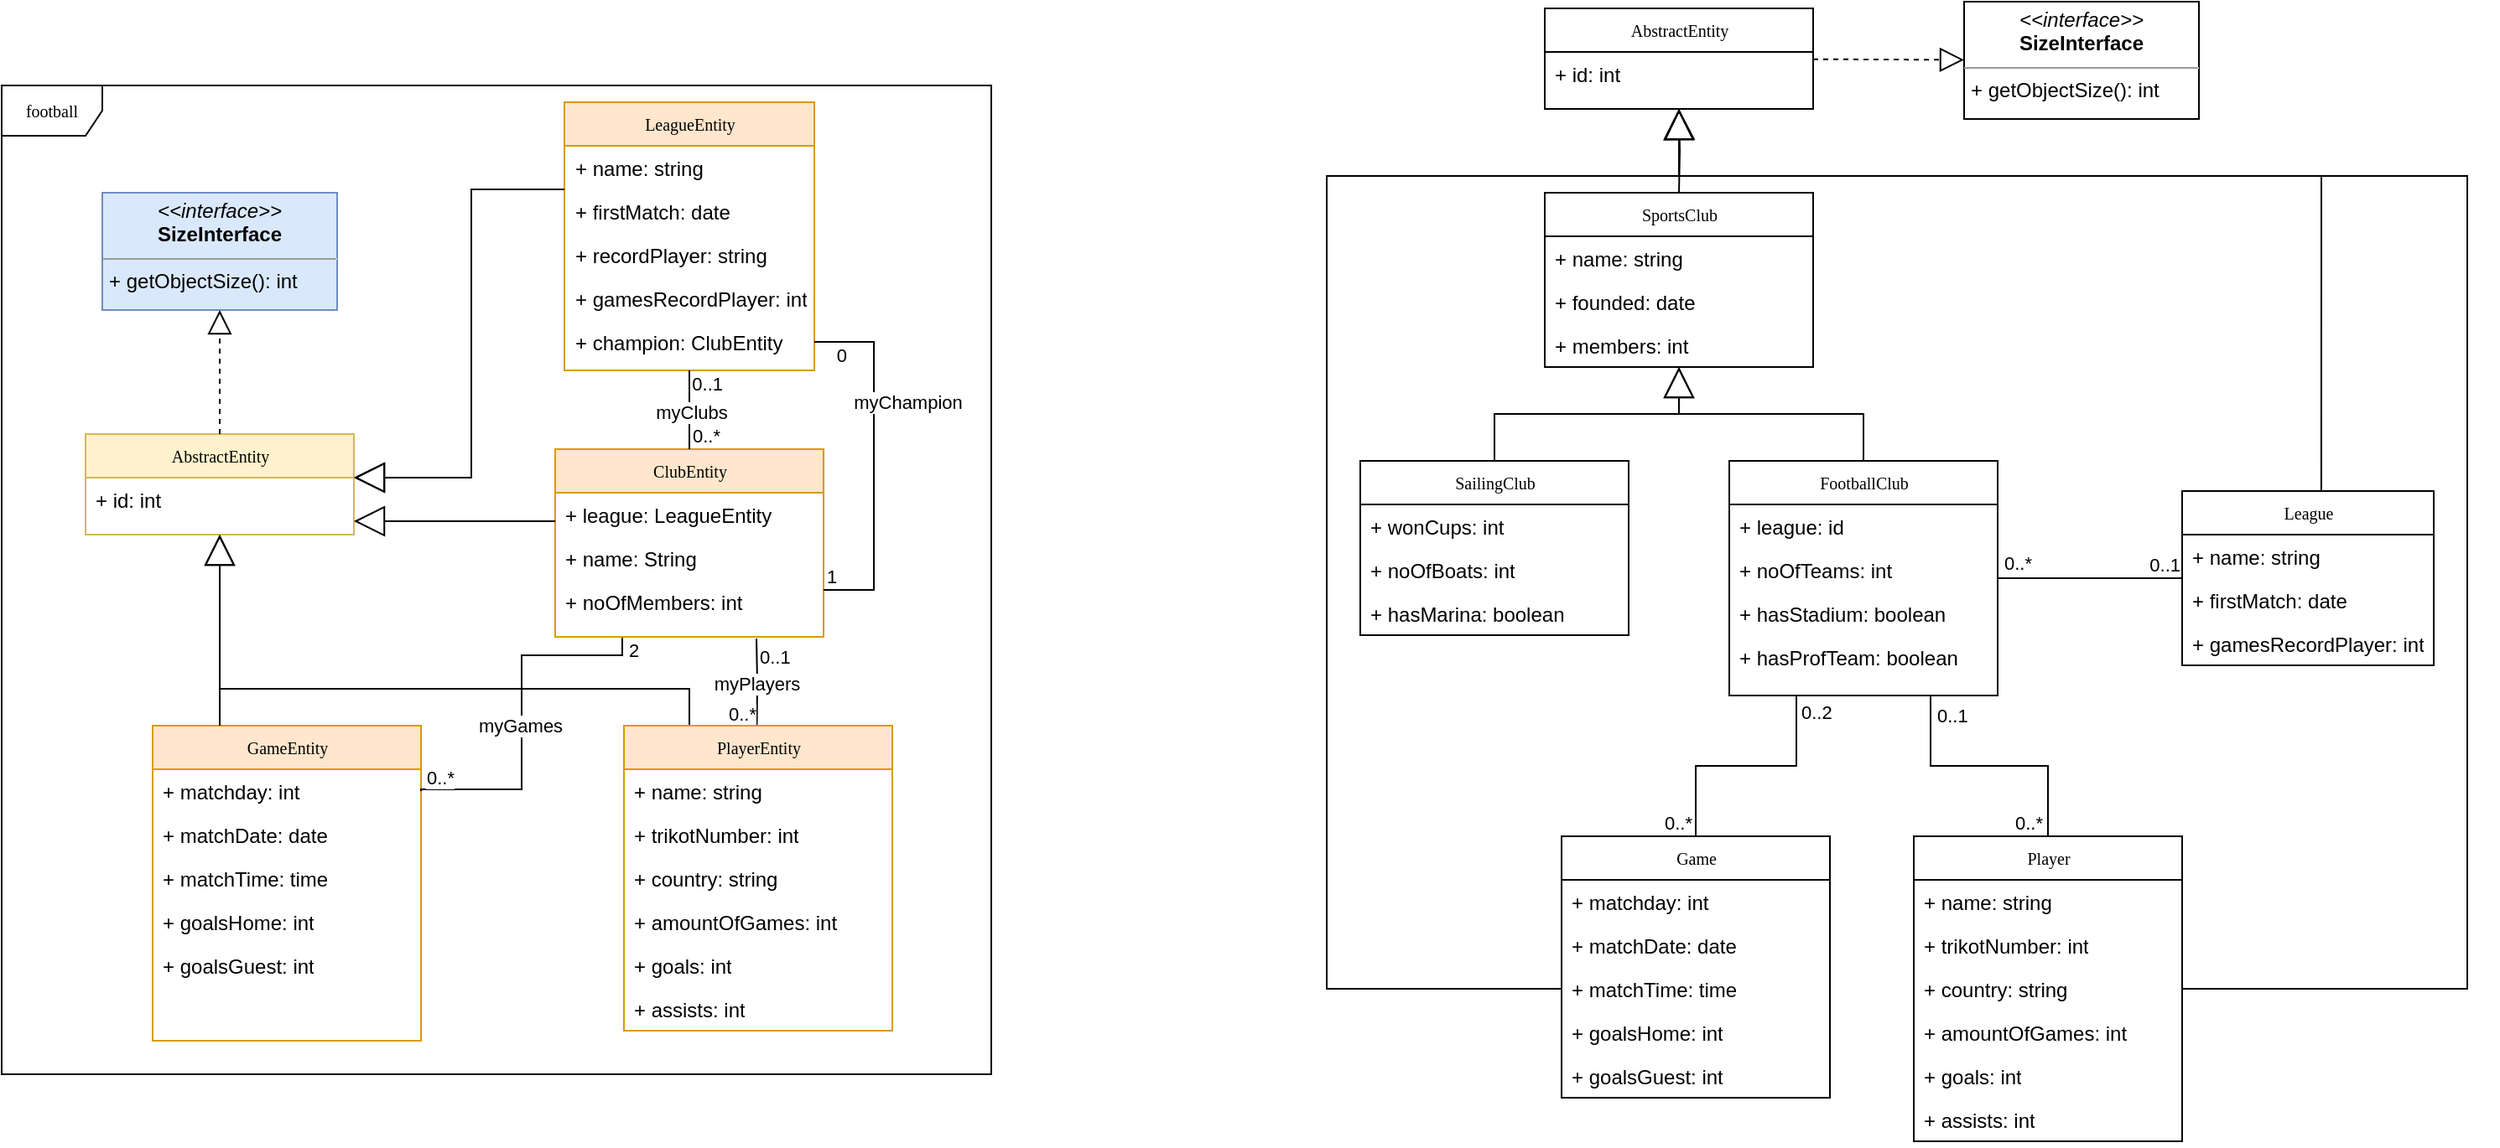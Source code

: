 <mxfile>
    <diagram id="eZpJPJVczqijv4h0-cJU" name="Class-Diagram">
        <mxGraphModel dx="247" dy="644" grid="1" gridSize="10" guides="1" tooltips="1" connect="1" arrows="1" fold="1" page="1" pageScale="1" pageWidth="850" pageHeight="1100" math="0" shadow="0">
            <root>
                <mxCell id="0"/>
                <mxCell id="1" parent="0"/>
                <mxCell id="Q0E-r6XH0yL-TIMFn5R--1" value="football" style="shape=umlFrame;whiteSpace=wrap;html=1;rounded=0;shadow=0;comic=0;labelBackgroundColor=none;strokeWidth=1;fontFamily=Verdana;fontSize=10;align=center;" parent="1" vertex="1">
                    <mxGeometry x="1000" y="210" width="590" height="590" as="geometry"/>
                </mxCell>
                <mxCell id="kA-awJ8gpnhUGuPuTM6L-1" value="" style="endArrow=block;endSize=16;endFill=0;html=1;rounded=0;edgeStyle=orthogonalEdgeStyle;" parent="1" edge="1">
                    <mxGeometry width="160" relative="1" as="geometry">
                        <mxPoint x="1335.5" y="272" as="sourcePoint"/>
                        <mxPoint x="1210" y="444" as="targetPoint"/>
                        <Array as="points">
                            <mxPoint x="1280" y="272"/>
                            <mxPoint x="1280" y="444"/>
                        </Array>
                    </mxGeometry>
                </mxCell>
                <mxCell id="O6FgjZMFKmn0C8FnRDMK-6" value="&lt;p style=&quot;margin:0px;margin-top:4px;text-align:center;&quot;&gt;&lt;i&gt;&amp;lt;&amp;lt;interface&amp;gt;&amp;gt;&lt;/i&gt;&lt;br&gt;&lt;b&gt;SizeInterface&lt;/b&gt;&lt;/p&gt;&lt;hr size=&quot;1&quot;&gt;&lt;p style=&quot;margin:0px;margin-left:4px;&quot;&gt;&lt;/p&gt;&lt;p style=&quot;margin:0px;margin-left:4px;&quot;&gt;+ getObjectSize(): int&lt;br&gt;&lt;/p&gt;" style="verticalAlign=top;align=left;overflow=fill;fontSize=12;fontFamily=Helvetica;html=1;rounded=0;shadow=0;comic=0;labelBackgroundColor=none;strokeWidth=1;fillColor=#dae8fc;strokeColor=#6c8ebf;" parent="1" vertex="1">
                    <mxGeometry x="1060" y="274" width="140" height="70" as="geometry"/>
                </mxCell>
                <mxCell id="O6FgjZMFKmn0C8FnRDMK-7" value="AbstractEntity" style="swimlane;html=1;fontStyle=0;childLayout=stackLayout;horizontal=1;startSize=26;fillColor=#fff2cc;horizontalStack=0;resizeParent=1;resizeLast=0;collapsible=1;marginBottom=0;swimlaneFillColor=#ffffff;rounded=0;shadow=0;comic=0;labelBackgroundColor=none;strokeWidth=1;fontFamily=Verdana;fontSize=10;align=center;strokeColor=#d6b656;" parent="1" vertex="1">
                    <mxGeometry x="1050" y="418" width="160" height="60" as="geometry"/>
                </mxCell>
                <mxCell id="O6FgjZMFKmn0C8FnRDMK-8" value="+ id: int" style="text;html=1;strokeColor=none;fillColor=none;align=left;verticalAlign=top;spacingLeft=4;spacingRight=4;whiteSpace=wrap;overflow=hidden;rotatable=0;points=[[0,0.5],[1,0.5]];portConstraint=eastwest;" parent="O6FgjZMFKmn0C8FnRDMK-7" vertex="1">
                    <mxGeometry y="26" width="160" height="26" as="geometry"/>
                </mxCell>
                <mxCell id="O6FgjZMFKmn0C8FnRDMK-9" value="" style="endArrow=block;dashed=1;endFill=0;endSize=12;html=1;rounded=0;" parent="1" source="O6FgjZMFKmn0C8FnRDMK-7" target="O6FgjZMFKmn0C8FnRDMK-6" edge="1">
                    <mxGeometry width="160" relative="1" as="geometry">
                        <mxPoint x="1370" y="464" as="sourcePoint"/>
                        <mxPoint x="1530" y="464" as="targetPoint"/>
                    </mxGeometry>
                </mxCell>
                <mxCell id="O6FgjZMFKmn0C8FnRDMK-10" value="LeagueEntity" style="swimlane;html=1;fontStyle=0;childLayout=stackLayout;horizontal=1;startSize=26;fillColor=#ffe6cc;horizontalStack=0;resizeParent=1;resizeLast=0;collapsible=1;marginBottom=0;swimlaneFillColor=#ffffff;rounded=0;shadow=0;comic=0;labelBackgroundColor=none;strokeWidth=1;fontFamily=Verdana;fontSize=10;align=center;strokeColor=#d79b00;" parent="1" vertex="1">
                    <mxGeometry x="1335.5" y="220" width="149" height="160" as="geometry"/>
                </mxCell>
                <mxCell id="O6FgjZMFKmn0C8FnRDMK-11" value="+ name: string" style="text;html=1;strokeColor=none;fillColor=none;align=left;verticalAlign=top;spacingLeft=4;spacingRight=4;whiteSpace=wrap;overflow=hidden;rotatable=0;points=[[0,0.5],[1,0.5]];portConstraint=eastwest;" parent="O6FgjZMFKmn0C8FnRDMK-10" vertex="1">
                    <mxGeometry y="26" width="149" height="26" as="geometry"/>
                </mxCell>
                <mxCell id="O6FgjZMFKmn0C8FnRDMK-12" value="+ firstMatch: date" style="text;html=1;strokeColor=none;fillColor=none;align=left;verticalAlign=top;spacingLeft=4;spacingRight=4;whiteSpace=wrap;overflow=hidden;rotatable=0;points=[[0,0.5],[1,0.5]];portConstraint=eastwest;" parent="O6FgjZMFKmn0C8FnRDMK-10" vertex="1">
                    <mxGeometry y="52" width="149" height="26" as="geometry"/>
                </mxCell>
                <mxCell id="O6FgjZMFKmn0C8FnRDMK-13" value="+ recordPlayer: string" style="text;html=1;strokeColor=none;fillColor=none;align=left;verticalAlign=top;spacingLeft=4;spacingRight=4;whiteSpace=wrap;overflow=hidden;rotatable=0;points=[[0,0.5],[1,0.5]];portConstraint=eastwest;" parent="O6FgjZMFKmn0C8FnRDMK-10" vertex="1">
                    <mxGeometry y="78" width="149" height="26" as="geometry"/>
                </mxCell>
                <mxCell id="O6FgjZMFKmn0C8FnRDMK-14" value="+ gamesRecordPlayer: int" style="text;html=1;strokeColor=none;fillColor=none;align=left;verticalAlign=top;spacingLeft=4;spacingRight=4;whiteSpace=wrap;overflow=hidden;rotatable=0;points=[[0,0.5],[1,0.5]];portConstraint=eastwest;" parent="O6FgjZMFKmn0C8FnRDMK-10" vertex="1">
                    <mxGeometry y="104" width="149" height="26" as="geometry"/>
                </mxCell>
                <mxCell id="LMY0QmkgWvNFTnshkGw3-15" value="+ champion: ClubEntity" style="text;html=1;strokeColor=none;fillColor=none;align=left;verticalAlign=top;spacingLeft=4;spacingRight=4;whiteSpace=wrap;overflow=hidden;rotatable=0;points=[[0,0.5],[1,0.5]];portConstraint=eastwest;" parent="O6FgjZMFKmn0C8FnRDMK-10" vertex="1">
                    <mxGeometry y="130" width="149" height="26" as="geometry"/>
                </mxCell>
                <mxCell id="O6FgjZMFKmn0C8FnRDMK-22" value="" style="endArrow=none;html=1;edgeStyle=orthogonalEdgeStyle;rounded=0;entryX=0.495;entryY=0.01;entryDx=0;entryDy=0;entryPerimeter=0;" parent="1" target="O6FgjZMFKmn0C8FnRDMK-15" edge="1">
                    <mxGeometry relative="1" as="geometry">
                        <mxPoint x="1450" y="540" as="sourcePoint"/>
                        <mxPoint x="1449.83" y="590" as="targetPoint"/>
                    </mxGeometry>
                </mxCell>
                <mxCell id="O6FgjZMFKmn0C8FnRDMK-23" value="0..1" style="edgeLabel;resizable=0;html=1;align=left;verticalAlign=bottom;" parent="O6FgjZMFKmn0C8FnRDMK-22" connectable="0" vertex="1">
                    <mxGeometry x="-1" relative="1" as="geometry">
                        <mxPoint y="19" as="offset"/>
                    </mxGeometry>
                </mxCell>
                <mxCell id="O6FgjZMFKmn0C8FnRDMK-24" value="0..*" style="edgeLabel;resizable=0;html=1;align=right;verticalAlign=bottom;" parent="O6FgjZMFKmn0C8FnRDMK-22" connectable="0" vertex="1">
                    <mxGeometry x="1" relative="1" as="geometry"/>
                </mxCell>
                <mxCell id="LMY0QmkgWvNFTnshkGw3-18" value="myPlayers" style="edgeLabel;html=1;align=center;verticalAlign=middle;resizable=0;points=[];" parent="O6FgjZMFKmn0C8FnRDMK-22" vertex="1" connectable="0">
                    <mxGeometry x="0.272" relative="1" as="geometry">
                        <mxPoint y="-7" as="offset"/>
                    </mxGeometry>
                </mxCell>
                <mxCell id="O6FgjZMFKmn0C8FnRDMK-25" value="GameEntity" style="swimlane;html=1;fontStyle=0;childLayout=stackLayout;horizontal=1;startSize=26;fillColor=#ffe6cc;horizontalStack=0;resizeParent=1;resizeLast=0;collapsible=1;marginBottom=0;swimlaneFillColor=#ffffff;rounded=0;shadow=0;comic=0;labelBackgroundColor=none;strokeWidth=1;fontFamily=Verdana;fontSize=10;align=center;strokeColor=#d79b00;" parent="1" vertex="1">
                    <mxGeometry x="1090" y="592" width="160" height="188" as="geometry"/>
                </mxCell>
                <mxCell id="O6FgjZMFKmn0C8FnRDMK-26" value="+ matchday: int" style="text;html=1;strokeColor=none;fillColor=none;align=left;verticalAlign=top;spacingLeft=4;spacingRight=4;whiteSpace=wrap;overflow=hidden;rotatable=0;points=[[0,0.5],[1,0.5]];portConstraint=eastwest;" parent="O6FgjZMFKmn0C8FnRDMK-25" vertex="1">
                    <mxGeometry y="26" width="160" height="26" as="geometry"/>
                </mxCell>
                <mxCell id="O6FgjZMFKmn0C8FnRDMK-27" value="+ matchDate: date" style="text;html=1;strokeColor=none;fillColor=none;align=left;verticalAlign=top;spacingLeft=4;spacingRight=4;whiteSpace=wrap;overflow=hidden;rotatable=0;points=[[0,0.5],[1,0.5]];portConstraint=eastwest;" parent="O6FgjZMFKmn0C8FnRDMK-25" vertex="1">
                    <mxGeometry y="52" width="160" height="26" as="geometry"/>
                </mxCell>
                <mxCell id="O6FgjZMFKmn0C8FnRDMK-28" value="+ matchTime: time" style="text;html=1;strokeColor=none;fillColor=none;align=left;verticalAlign=top;spacingLeft=4;spacingRight=4;whiteSpace=wrap;overflow=hidden;rotatable=0;points=[[0,0.5],[1,0.5]];portConstraint=eastwest;" parent="O6FgjZMFKmn0C8FnRDMK-25" vertex="1">
                    <mxGeometry y="78" width="160" height="26" as="geometry"/>
                </mxCell>
                <mxCell id="O6FgjZMFKmn0C8FnRDMK-29" value="+ goalsHome: int" style="text;html=1;strokeColor=none;fillColor=none;align=left;verticalAlign=top;spacingLeft=4;spacingRight=4;whiteSpace=wrap;overflow=hidden;rotatable=0;points=[[0,0.5],[1,0.5]];portConstraint=eastwest;" parent="O6FgjZMFKmn0C8FnRDMK-25" vertex="1">
                    <mxGeometry y="104" width="160" height="26" as="geometry"/>
                </mxCell>
                <mxCell id="O6FgjZMFKmn0C8FnRDMK-30" value="+ goalsGuest: int" style="text;html=1;strokeColor=none;fillColor=none;align=left;verticalAlign=top;spacingLeft=4;spacingRight=4;whiteSpace=wrap;overflow=hidden;rotatable=0;points=[[0,0.5],[1,0.5]];portConstraint=eastwest;" parent="O6FgjZMFKmn0C8FnRDMK-25" vertex="1">
                    <mxGeometry y="130" width="160" height="26" as="geometry"/>
                </mxCell>
                <mxCell id="O6FgjZMFKmn0C8FnRDMK-31" value="" style="endArrow=none;html=1;edgeStyle=orthogonalEdgeStyle;rounded=0;exitX=0.25;exitY=1;exitDx=0;exitDy=0;entryX=1;entryY=0.5;entryDx=0;entryDy=0;" parent="1" source="O6FgjZMFKmn0C8FnRDMK-34" target="O6FgjZMFKmn0C8FnRDMK-26" edge="1">
                    <mxGeometry relative="1" as="geometry">
                        <mxPoint x="1420" y="514" as="sourcePoint"/>
                        <mxPoint x="1420" y="624" as="targetPoint"/>
                        <Array as="points">
                            <mxPoint x="1370" y="550"/>
                            <mxPoint x="1310" y="550"/>
                            <mxPoint x="1310" y="630"/>
                        </Array>
                    </mxGeometry>
                </mxCell>
                <mxCell id="O6FgjZMFKmn0C8FnRDMK-32" value="2" style="edgeLabel;resizable=0;html=1;align=left;verticalAlign=bottom;" parent="O6FgjZMFKmn0C8FnRDMK-31" connectable="0" vertex="1">
                    <mxGeometry x="-1" relative="1" as="geometry">
                        <mxPoint x="2" y="16" as="offset"/>
                    </mxGeometry>
                </mxCell>
                <mxCell id="O6FgjZMFKmn0C8FnRDMK-33" value="0..*" style="edgeLabel;resizable=0;html=1;align=right;verticalAlign=bottom;" parent="O6FgjZMFKmn0C8FnRDMK-31" connectable="0" vertex="1">
                    <mxGeometry x="1" relative="1" as="geometry">
                        <mxPoint x="20" as="offset"/>
                    </mxGeometry>
                </mxCell>
                <mxCell id="LMY0QmkgWvNFTnshkGw3-19" value="myGames" style="edgeLabel;html=1;align=center;verticalAlign=middle;resizable=0;points=[];" parent="O6FgjZMFKmn0C8FnRDMK-31" vertex="1" connectable="0">
                    <mxGeometry x="0.06" y="-1" relative="1" as="geometry">
                        <mxPoint as="offset"/>
                    </mxGeometry>
                </mxCell>
                <mxCell id="O6FgjZMFKmn0C8FnRDMK-34" value="ClubEntity" style="swimlane;html=1;fontStyle=0;childLayout=stackLayout;horizontal=1;startSize=26;fillColor=#ffe6cc;horizontalStack=0;resizeParent=1;resizeLast=0;collapsible=1;marginBottom=0;swimlaneFillColor=#ffffff;rounded=0;shadow=0;comic=0;labelBackgroundColor=none;strokeWidth=1;fontFamily=Verdana;fontSize=10;align=center;strokeColor=#d79b00;" parent="1" vertex="1">
                    <mxGeometry x="1330" y="427" width="160" height="112" as="geometry"/>
                </mxCell>
                <mxCell id="O6FgjZMFKmn0C8FnRDMK-35" value="+ league: LeagueEntity" style="text;html=1;strokeColor=none;fillColor=none;align=left;verticalAlign=top;spacingLeft=4;spacingRight=4;whiteSpace=wrap;overflow=hidden;rotatable=0;points=[[0,0.5],[1,0.5]];portConstraint=eastwest;" parent="O6FgjZMFKmn0C8FnRDMK-34" vertex="1">
                    <mxGeometry y="26" width="160" height="26" as="geometry"/>
                </mxCell>
                <mxCell id="O6FgjZMFKmn0C8FnRDMK-36" value="+ name: String" style="text;html=1;strokeColor=none;fillColor=none;align=left;verticalAlign=top;spacingLeft=4;spacingRight=4;whiteSpace=wrap;overflow=hidden;rotatable=0;points=[[0,0.5],[1,0.5]];portConstraint=eastwest;" parent="O6FgjZMFKmn0C8FnRDMK-34" vertex="1">
                    <mxGeometry y="52" width="160" height="26" as="geometry"/>
                </mxCell>
                <mxCell id="ep7oCzcexHzvcINGiGZ5-3" value="+ noOfMembers: int" style="text;strokeColor=none;fillColor=none;align=left;verticalAlign=top;spacingLeft=4;spacingRight=4;overflow=hidden;rotatable=0;points=[[0,0.5],[1,0.5]];portConstraint=eastwest;" vertex="1" parent="O6FgjZMFKmn0C8FnRDMK-34">
                    <mxGeometry y="78" width="160" height="26" as="geometry"/>
                </mxCell>
                <mxCell id="O6FgjZMFKmn0C8FnRDMK-39" value="" style="endArrow=none;html=1;edgeStyle=orthogonalEdgeStyle;rounded=0;" parent="1" source="O6FgjZMFKmn0C8FnRDMK-34" target="O6FgjZMFKmn0C8FnRDMK-10" edge="1">
                    <mxGeometry relative="1" as="geometry">
                        <mxPoint x="1475" y="460" as="sourcePoint"/>
                        <mxPoint x="1615" y="460" as="targetPoint"/>
                    </mxGeometry>
                </mxCell>
                <mxCell id="O6FgjZMFKmn0C8FnRDMK-40" value="0..*" style="edgeLabel;resizable=0;html=1;align=left;verticalAlign=bottom;" parent="O6FgjZMFKmn0C8FnRDMK-39" connectable="0" vertex="1">
                    <mxGeometry x="-1" relative="1" as="geometry"/>
                </mxCell>
                <mxCell id="O6FgjZMFKmn0C8FnRDMK-41" value="0..1" style="edgeLabel;resizable=0;html=1;align=right;verticalAlign=bottom;" parent="O6FgjZMFKmn0C8FnRDMK-39" connectable="0" vertex="1">
                    <mxGeometry x="1" relative="1" as="geometry">
                        <mxPoint x="20" y="16" as="offset"/>
                    </mxGeometry>
                </mxCell>
                <mxCell id="LMY0QmkgWvNFTnshkGw3-17" value="myClubs" style="edgeLabel;html=1;align=center;verticalAlign=middle;resizable=0;points=[];" parent="O6FgjZMFKmn0C8FnRDMK-39" vertex="1" connectable="0">
                    <mxGeometry x="-0.047" y="-1" relative="1" as="geometry">
                        <mxPoint as="offset"/>
                    </mxGeometry>
                </mxCell>
                <mxCell id="O6FgjZMFKmn0C8FnRDMK-42" value="" style="endArrow=block;endSize=16;endFill=0;html=1;rounded=0;edgeStyle=orthogonalEdgeStyle;" parent="1" source="O6FgjZMFKmn0C8FnRDMK-34" target="O6FgjZMFKmn0C8FnRDMK-7" edge="1">
                    <mxGeometry width="160" relative="1" as="geometry">
                        <mxPoint x="1165" y="360" as="sourcePoint"/>
                        <mxPoint x="1055" y="304" as="targetPoint"/>
                        <Array as="points">
                            <mxPoint x="1300" y="470"/>
                            <mxPoint x="1300" y="470"/>
                        </Array>
                    </mxGeometry>
                </mxCell>
                <mxCell id="O6FgjZMFKmn0C8FnRDMK-43" value="" style="endArrow=block;endSize=16;endFill=0;html=1;rounded=0;edgeStyle=orthogonalEdgeStyle;" parent="1" source="O6FgjZMFKmn0C8FnRDMK-10" target="O6FgjZMFKmn0C8FnRDMK-7" edge="1">
                    <mxGeometry width="160" relative="1" as="geometry">
                        <mxPoint x="1340" y="454" as="sourcePoint"/>
                        <mxPoint x="1220" y="454" as="targetPoint"/>
                        <Array as="points">
                            <mxPoint x="1280" y="272"/>
                            <mxPoint x="1280" y="444"/>
                        </Array>
                    </mxGeometry>
                </mxCell>
                <mxCell id="O6FgjZMFKmn0C8FnRDMK-44" value="" style="endArrow=block;endSize=16;endFill=0;html=1;rounded=0;edgeStyle=orthogonalEdgeStyle;exitX=0.25;exitY=0;exitDx=0;exitDy=0;" parent="1" source="O6FgjZMFKmn0C8FnRDMK-25" target="O6FgjZMFKmn0C8FnRDMK-7" edge="1">
                    <mxGeometry width="160" relative="1" as="geometry">
                        <mxPoint x="1350" y="464" as="sourcePoint"/>
                        <mxPoint x="1230" y="464" as="targetPoint"/>
                    </mxGeometry>
                </mxCell>
                <mxCell id="O6FgjZMFKmn0C8FnRDMK-45" value="" style="endArrow=block;endSize=16;endFill=0;html=1;rounded=0;edgeStyle=orthogonalEdgeStyle;exitX=0.25;exitY=0;exitDx=0;exitDy=0;" parent="1" source="O6FgjZMFKmn0C8FnRDMK-15" target="O6FgjZMFKmn0C8FnRDMK-7" edge="1">
                    <mxGeometry width="160" relative="1" as="geometry">
                        <mxPoint x="1360" y="474" as="sourcePoint"/>
                        <mxPoint x="1240" y="474" as="targetPoint"/>
                        <Array as="points">
                            <mxPoint x="1410" y="570"/>
                            <mxPoint x="1130" y="570"/>
                        </Array>
                    </mxGeometry>
                </mxCell>
                <mxCell id="O6FgjZMFKmn0C8FnRDMK-15" value="PlayerEntity" style="swimlane;html=1;fontStyle=0;childLayout=stackLayout;horizontal=1;startSize=26;fillColor=#ffe6cc;horizontalStack=0;resizeParent=1;resizeLast=0;collapsible=1;marginBottom=0;swimlaneFillColor=#ffffff;rounded=0;shadow=0;comic=0;labelBackgroundColor=none;strokeWidth=1;fontFamily=Verdana;fontSize=10;align=center;strokeColor=#d79b00;" parent="1" vertex="1">
                    <mxGeometry x="1371" y="592" width="160" height="182" as="geometry"/>
                </mxCell>
                <mxCell id="O6FgjZMFKmn0C8FnRDMK-16" value="+ name: string" style="text;html=1;strokeColor=none;fillColor=none;align=left;verticalAlign=top;spacingLeft=4;spacingRight=4;whiteSpace=wrap;overflow=hidden;rotatable=0;points=[[0,0.5],[1,0.5]];portConstraint=eastwest;" parent="O6FgjZMFKmn0C8FnRDMK-15" vertex="1">
                    <mxGeometry y="26" width="160" height="26" as="geometry"/>
                </mxCell>
                <mxCell id="O6FgjZMFKmn0C8FnRDMK-17" value="+ trikotNumber: int" style="text;html=1;strokeColor=none;fillColor=none;align=left;verticalAlign=top;spacingLeft=4;spacingRight=4;whiteSpace=wrap;overflow=hidden;rotatable=0;points=[[0,0.5],[1,0.5]];portConstraint=eastwest;" parent="O6FgjZMFKmn0C8FnRDMK-15" vertex="1">
                    <mxGeometry y="52" width="160" height="26" as="geometry"/>
                </mxCell>
                <mxCell id="O6FgjZMFKmn0C8FnRDMK-18" value="+ country: string" style="text;html=1;strokeColor=none;fillColor=none;align=left;verticalAlign=top;spacingLeft=4;spacingRight=4;whiteSpace=wrap;overflow=hidden;rotatable=0;points=[[0,0.5],[1,0.5]];portConstraint=eastwest;" parent="O6FgjZMFKmn0C8FnRDMK-15" vertex="1">
                    <mxGeometry y="78" width="160" height="26" as="geometry"/>
                </mxCell>
                <mxCell id="O6FgjZMFKmn0C8FnRDMK-19" value="+ amountOfGames: int" style="text;html=1;strokeColor=none;fillColor=none;align=left;verticalAlign=top;spacingLeft=4;spacingRight=4;whiteSpace=wrap;overflow=hidden;rotatable=0;points=[[0,0.5],[1,0.5]];portConstraint=eastwest;" parent="O6FgjZMFKmn0C8FnRDMK-15" vertex="1">
                    <mxGeometry y="104" width="160" height="26" as="geometry"/>
                </mxCell>
                <mxCell id="O6FgjZMFKmn0C8FnRDMK-20" value="+ goals: int" style="text;html=1;strokeColor=none;fillColor=none;align=left;verticalAlign=top;spacingLeft=4;spacingRight=4;whiteSpace=wrap;overflow=hidden;rotatable=0;points=[[0,0.5],[1,0.5]];portConstraint=eastwest;" parent="O6FgjZMFKmn0C8FnRDMK-15" vertex="1">
                    <mxGeometry y="130" width="160" height="26" as="geometry"/>
                </mxCell>
                <mxCell id="O6FgjZMFKmn0C8FnRDMK-21" value="+ assists: int" style="text;html=1;strokeColor=none;fillColor=none;align=left;verticalAlign=top;spacingLeft=4;spacingRight=4;whiteSpace=wrap;overflow=hidden;rotatable=0;points=[[0,0.5],[1,0.5]];portConstraint=eastwest;" parent="O6FgjZMFKmn0C8FnRDMK-15" vertex="1">
                    <mxGeometry y="156" width="160" height="26" as="geometry"/>
                </mxCell>
                <mxCell id="LMY0QmkgWvNFTnshkGw3-12" value="" style="endArrow=none;html=1;edgeStyle=orthogonalEdgeStyle;rounded=0;exitX=1;exitY=0.75;exitDx=0;exitDy=0;" parent="1" source="O6FgjZMFKmn0C8FnRDMK-34" target="LMY0QmkgWvNFTnshkGw3-15" edge="1">
                    <mxGeometry relative="1" as="geometry">
                        <mxPoint x="1540" y="400" as="sourcePoint"/>
                        <mxPoint x="1540" y="362" as="targetPoint"/>
                        <Array as="points">
                            <mxPoint x="1520" y="511"/>
                            <mxPoint x="1520" y="363"/>
                        </Array>
                    </mxGeometry>
                </mxCell>
                <mxCell id="LMY0QmkgWvNFTnshkGw3-13" value="1" style="edgeLabel;resizable=0;html=1;align=left;verticalAlign=bottom;" parent="LMY0QmkgWvNFTnshkGw3-12" connectable="0" vertex="1">
                    <mxGeometry x="-1" relative="1" as="geometry"/>
                </mxCell>
                <mxCell id="LMY0QmkgWvNFTnshkGw3-14" value="0" style="edgeLabel;resizable=0;html=1;align=right;verticalAlign=bottom;" parent="LMY0QmkgWvNFTnshkGw3-12" connectable="0" vertex="1">
                    <mxGeometry x="1" relative="1" as="geometry">
                        <mxPoint x="20" y="16" as="offset"/>
                    </mxGeometry>
                </mxCell>
                <mxCell id="LMY0QmkgWvNFTnshkGw3-16" value="myChampion" style="edgeLabel;html=1;align=center;verticalAlign=middle;resizable=0;points=[];" parent="LMY0QmkgWvNFTnshkGw3-12" vertex="1" connectable="0">
                    <mxGeometry x="0.228" relative="1" as="geometry">
                        <mxPoint x="20" y="-11" as="offset"/>
                    </mxGeometry>
                </mxCell>
                <mxCell id="Xw4v44PQ6yykYLc8u8EY-5" value="SportsClub" style="swimlane;html=1;fontStyle=0;childLayout=stackLayout;horizontal=1;startSize=26;fillColor=none;horizontalStack=0;resizeParent=1;resizeLast=0;collapsible=1;marginBottom=0;swimlaneFillColor=#ffffff;rounded=0;shadow=0;comic=0;labelBackgroundColor=none;strokeWidth=1;fontFamily=Verdana;fontSize=10;align=center;" parent="1" vertex="1">
                    <mxGeometry x="1920" y="274" width="160" height="104" as="geometry"/>
                </mxCell>
                <mxCell id="Xw4v44PQ6yykYLc8u8EY-6" value="+ name: string" style="text;html=1;strokeColor=none;fillColor=none;align=left;verticalAlign=top;spacingLeft=4;spacingRight=4;whiteSpace=wrap;overflow=hidden;rotatable=0;points=[[0,0.5],[1,0.5]];portConstraint=eastwest;" parent="Xw4v44PQ6yykYLc8u8EY-5" vertex="1">
                    <mxGeometry y="26" width="160" height="26" as="geometry"/>
                </mxCell>
                <mxCell id="Xw4v44PQ6yykYLc8u8EY-7" value="+ founded: date" style="text;html=1;strokeColor=none;fillColor=none;align=left;verticalAlign=top;spacingLeft=4;spacingRight=4;whiteSpace=wrap;overflow=hidden;rotatable=0;points=[[0,0.5],[1,0.5]];portConstraint=eastwest;" parent="Xw4v44PQ6yykYLc8u8EY-5" vertex="1">
                    <mxGeometry y="52" width="160" height="26" as="geometry"/>
                </mxCell>
                <mxCell id="Xw4v44PQ6yykYLc8u8EY-8" value="+ members: int" style="text;html=1;strokeColor=none;fillColor=none;align=left;verticalAlign=top;spacingLeft=4;spacingRight=4;whiteSpace=wrap;overflow=hidden;rotatable=0;points=[[0,0.5],[1,0.5]];portConstraint=eastwest;" parent="Xw4v44PQ6yykYLc8u8EY-5" vertex="1">
                    <mxGeometry y="78" width="160" height="26" as="geometry"/>
                </mxCell>
                <mxCell id="Xw4v44PQ6yykYLc8u8EY-9" value="" style="endArrow=block;endSize=16;endFill=0;html=1;rounded=0;edgeStyle=orthogonalEdgeStyle;" parent="1" source="Xw4v44PQ6yykYLc8u8EY-46" target="Xw4v44PQ6yykYLc8u8EY-5" edge="1">
                    <mxGeometry width="160" relative="1" as="geometry">
                        <mxPoint x="1840" y="504" as="sourcePoint"/>
                        <mxPoint x="2000" y="504" as="targetPoint"/>
                    </mxGeometry>
                </mxCell>
                <mxCell id="Xw4v44PQ6yykYLc8u8EY-10" value="SailingClub" style="swimlane;html=1;fontStyle=0;childLayout=stackLayout;horizontal=1;startSize=26;horizontalStack=0;resizeParent=1;resizeLast=0;collapsible=1;marginBottom=0;swimlaneFillColor=#ffffff;rounded=0;shadow=0;comic=0;labelBackgroundColor=none;strokeWidth=1;fontFamily=Verdana;fontSize=10;align=center;" parent="1" vertex="1">
                    <mxGeometry x="1810" y="434" width="160" height="104" as="geometry"/>
                </mxCell>
                <mxCell id="Xw4v44PQ6yykYLc8u8EY-11" value="+ wonCups: int" style="text;html=1;strokeColor=none;fillColor=none;align=left;verticalAlign=top;spacingLeft=4;spacingRight=4;whiteSpace=wrap;overflow=hidden;rotatable=0;points=[[0,0.5],[1,0.5]];portConstraint=eastwest;" parent="Xw4v44PQ6yykYLc8u8EY-10" vertex="1">
                    <mxGeometry y="26" width="160" height="26" as="geometry"/>
                </mxCell>
                <mxCell id="Xw4v44PQ6yykYLc8u8EY-12" value="+ noOfBoats: int" style="text;html=1;strokeColor=none;fillColor=none;align=left;verticalAlign=top;spacingLeft=4;spacingRight=4;whiteSpace=wrap;overflow=hidden;rotatable=0;points=[[0,0.5],[1,0.5]];portConstraint=eastwest;" parent="Xw4v44PQ6yykYLc8u8EY-10" vertex="1">
                    <mxGeometry y="52" width="160" height="26" as="geometry"/>
                </mxCell>
                <mxCell id="Xw4v44PQ6yykYLc8u8EY-13" value="+ hasMarina: boolean" style="text;html=1;strokeColor=none;fillColor=none;align=left;verticalAlign=top;spacingLeft=4;spacingRight=4;whiteSpace=wrap;overflow=hidden;rotatable=0;points=[[0,0.5],[1,0.5]];portConstraint=eastwest;" parent="Xw4v44PQ6yykYLc8u8EY-10" vertex="1">
                    <mxGeometry y="78" width="160" height="26" as="geometry"/>
                </mxCell>
                <mxCell id="Xw4v44PQ6yykYLc8u8EY-14" value="" style="endArrow=block;endSize=16;endFill=0;html=1;rounded=0;edgeStyle=orthogonalEdgeStyle;exitX=0.5;exitY=0;exitDx=0;exitDy=0;" parent="1" source="Xw4v44PQ6yykYLc8u8EY-10" target="Xw4v44PQ6yykYLc8u8EY-5" edge="1">
                    <mxGeometry width="160" relative="1" as="geometry">
                        <mxPoint x="2120" y="444" as="sourcePoint"/>
                        <mxPoint x="2010" y="388" as="targetPoint"/>
                    </mxGeometry>
                </mxCell>
                <mxCell id="Xw4v44PQ6yykYLc8u8EY-15" value="&lt;p style=&quot;margin:0px;margin-top:4px;text-align:center;&quot;&gt;&lt;i&gt;&amp;lt;&amp;lt;interface&amp;gt;&amp;gt;&lt;/i&gt;&lt;br&gt;&lt;b&gt;SizeInterface&lt;/b&gt;&lt;/p&gt;&lt;hr size=&quot;1&quot;&gt;&lt;p style=&quot;margin:0px;margin-left:4px;&quot;&gt;&lt;/p&gt;&lt;p style=&quot;margin:0px;margin-left:4px;&quot;&gt;+ getObjectSize(): int&lt;br&gt;&lt;/p&gt;" style="verticalAlign=top;align=left;overflow=fill;fontSize=12;fontFamily=Helvetica;html=1;rounded=0;shadow=0;comic=0;labelBackgroundColor=none;strokeWidth=1" parent="1" vertex="1">
                    <mxGeometry x="2170" y="160" width="140" height="70" as="geometry"/>
                </mxCell>
                <mxCell id="Xw4v44PQ6yykYLc8u8EY-16" value="AbstractEntity" style="swimlane;html=1;fontStyle=0;childLayout=stackLayout;horizontal=1;startSize=26;fillColor=none;horizontalStack=0;resizeParent=1;resizeLast=0;collapsible=1;marginBottom=0;swimlaneFillColor=#ffffff;rounded=0;shadow=0;comic=0;labelBackgroundColor=none;strokeWidth=1;fontFamily=Verdana;fontSize=10;align=center;" parent="1" vertex="1">
                    <mxGeometry x="1920" y="164" width="160" height="60" as="geometry"/>
                </mxCell>
                <mxCell id="Xw4v44PQ6yykYLc8u8EY-17" value="+ id: int" style="text;html=1;strokeColor=none;fillColor=none;align=left;verticalAlign=top;spacingLeft=4;spacingRight=4;whiteSpace=wrap;overflow=hidden;rotatable=0;points=[[0,0.5],[1,0.5]];portConstraint=eastwest;" parent="Xw4v44PQ6yykYLc8u8EY-16" vertex="1">
                    <mxGeometry y="26" width="160" height="26" as="geometry"/>
                </mxCell>
                <mxCell id="Xw4v44PQ6yykYLc8u8EY-18" value="" style="endArrow=block;endSize=16;endFill=0;html=1;rounded=0;edgeStyle=orthogonalEdgeStyle;" parent="1" target="Xw4v44PQ6yykYLc8u8EY-16" edge="1">
                    <mxGeometry width="160" relative="1" as="geometry">
                        <mxPoint x="2000" y="274" as="sourcePoint"/>
                        <mxPoint x="2010" y="388" as="targetPoint"/>
                    </mxGeometry>
                </mxCell>
                <mxCell id="Xw4v44PQ6yykYLc8u8EY-19" value="" style="endArrow=block;dashed=1;endFill=0;endSize=12;html=1;rounded=0;" parent="1" source="Xw4v44PQ6yykYLc8u8EY-16" target="Xw4v44PQ6yykYLc8u8EY-15" edge="1">
                    <mxGeometry width="160" relative="1" as="geometry">
                        <mxPoint x="2160" y="384" as="sourcePoint"/>
                        <mxPoint x="2320" y="384" as="targetPoint"/>
                    </mxGeometry>
                </mxCell>
                <mxCell id="Xw4v44PQ6yykYLc8u8EY-20" value="League" style="swimlane;html=1;fontStyle=0;childLayout=stackLayout;horizontal=1;startSize=26;fillColor=none;horizontalStack=0;resizeParent=1;resizeLast=0;collapsible=1;marginBottom=0;swimlaneFillColor=#ffffff;rounded=0;shadow=0;comic=0;labelBackgroundColor=none;strokeWidth=1;fontFamily=Verdana;fontSize=10;align=center;" parent="1" vertex="1">
                    <mxGeometry x="2300" y="452" width="150" height="104" as="geometry"/>
                </mxCell>
                <mxCell id="Xw4v44PQ6yykYLc8u8EY-21" value="+ name: string" style="text;html=1;strokeColor=none;fillColor=none;align=left;verticalAlign=top;spacingLeft=4;spacingRight=4;whiteSpace=wrap;overflow=hidden;rotatable=0;points=[[0,0.5],[1,0.5]];portConstraint=eastwest;" parent="Xw4v44PQ6yykYLc8u8EY-20" vertex="1">
                    <mxGeometry y="26" width="150" height="26" as="geometry"/>
                </mxCell>
                <mxCell id="Xw4v44PQ6yykYLc8u8EY-22" value="+ firstMatch: date" style="text;html=1;strokeColor=none;fillColor=none;align=left;verticalAlign=top;spacingLeft=4;spacingRight=4;whiteSpace=wrap;overflow=hidden;rotatable=0;points=[[0,0.5],[1,0.5]];portConstraint=eastwest;" parent="Xw4v44PQ6yykYLc8u8EY-20" vertex="1">
                    <mxGeometry y="52" width="150" height="26" as="geometry"/>
                </mxCell>
                <mxCell id="Xw4v44PQ6yykYLc8u8EY-23" value="+ gamesRecordPlayer: int" style="text;html=1;strokeColor=none;fillColor=none;align=left;verticalAlign=top;spacingLeft=4;spacingRight=4;whiteSpace=wrap;overflow=hidden;rotatable=0;points=[[0,0.5],[1,0.5]];portConstraint=eastwest;" parent="Xw4v44PQ6yykYLc8u8EY-20" vertex="1">
                    <mxGeometry y="78" width="150" height="26" as="geometry"/>
                </mxCell>
                <mxCell id="Xw4v44PQ6yykYLc8u8EY-24" value="Player" style="swimlane;html=1;fontStyle=0;childLayout=stackLayout;horizontal=1;startSize=26;fillColor=none;horizontalStack=0;resizeParent=1;resizeLast=0;collapsible=1;marginBottom=0;swimlaneFillColor=#ffffff;rounded=0;shadow=0;comic=0;labelBackgroundColor=none;strokeWidth=1;fontFamily=Verdana;fontSize=10;align=center;" parent="1" vertex="1">
                    <mxGeometry x="2140" y="658" width="160" height="182" as="geometry"/>
                </mxCell>
                <mxCell id="Xw4v44PQ6yykYLc8u8EY-25" value="+ name: string" style="text;html=1;strokeColor=none;fillColor=none;align=left;verticalAlign=top;spacingLeft=4;spacingRight=4;whiteSpace=wrap;overflow=hidden;rotatable=0;points=[[0,0.5],[1,0.5]];portConstraint=eastwest;" parent="Xw4v44PQ6yykYLc8u8EY-24" vertex="1">
                    <mxGeometry y="26" width="160" height="26" as="geometry"/>
                </mxCell>
                <mxCell id="Xw4v44PQ6yykYLc8u8EY-26" value="+ trikotNumber: int" style="text;html=1;strokeColor=none;fillColor=none;align=left;verticalAlign=top;spacingLeft=4;spacingRight=4;whiteSpace=wrap;overflow=hidden;rotatable=0;points=[[0,0.5],[1,0.5]];portConstraint=eastwest;" parent="Xw4v44PQ6yykYLc8u8EY-24" vertex="1">
                    <mxGeometry y="52" width="160" height="26" as="geometry"/>
                </mxCell>
                <mxCell id="Xw4v44PQ6yykYLc8u8EY-27" value="+ country: string" style="text;html=1;strokeColor=none;fillColor=none;align=left;verticalAlign=top;spacingLeft=4;spacingRight=4;whiteSpace=wrap;overflow=hidden;rotatable=0;points=[[0,0.5],[1,0.5]];portConstraint=eastwest;" parent="Xw4v44PQ6yykYLc8u8EY-24" vertex="1">
                    <mxGeometry y="78" width="160" height="26" as="geometry"/>
                </mxCell>
                <mxCell id="Xw4v44PQ6yykYLc8u8EY-28" value="+ amountOfGames: int" style="text;html=1;strokeColor=none;fillColor=none;align=left;verticalAlign=top;spacingLeft=4;spacingRight=4;whiteSpace=wrap;overflow=hidden;rotatable=0;points=[[0,0.5],[1,0.5]];portConstraint=eastwest;" parent="Xw4v44PQ6yykYLc8u8EY-24" vertex="1">
                    <mxGeometry y="104" width="160" height="26" as="geometry"/>
                </mxCell>
                <mxCell id="Xw4v44PQ6yykYLc8u8EY-29" value="+ goals: int" style="text;html=1;strokeColor=none;fillColor=none;align=left;verticalAlign=top;spacingLeft=4;spacingRight=4;whiteSpace=wrap;overflow=hidden;rotatable=0;points=[[0,0.5],[1,0.5]];portConstraint=eastwest;" parent="Xw4v44PQ6yykYLc8u8EY-24" vertex="1">
                    <mxGeometry y="130" width="160" height="26" as="geometry"/>
                </mxCell>
                <mxCell id="Xw4v44PQ6yykYLc8u8EY-30" value="+ assists: int" style="text;html=1;strokeColor=none;fillColor=none;align=left;verticalAlign=top;spacingLeft=4;spacingRight=4;whiteSpace=wrap;overflow=hidden;rotatable=0;points=[[0,0.5],[1,0.5]];portConstraint=eastwest;" parent="Xw4v44PQ6yykYLc8u8EY-24" vertex="1">
                    <mxGeometry y="156" width="160" height="26" as="geometry"/>
                </mxCell>
                <mxCell id="Xw4v44PQ6yykYLc8u8EY-31" value="" style="endArrow=none;html=1;edgeStyle=orthogonalEdgeStyle;rounded=0;" parent="1" source="Xw4v44PQ6yykYLc8u8EY-46" target="Xw4v44PQ6yykYLc8u8EY-20" edge="1">
                    <mxGeometry relative="1" as="geometry">
                        <mxPoint x="2250" y="604" as="sourcePoint"/>
                        <mxPoint x="2410" y="604" as="targetPoint"/>
                    </mxGeometry>
                </mxCell>
                <mxCell id="Xw4v44PQ6yykYLc8u8EY-32" value="0..*" style="edgeLabel;resizable=0;html=1;align=left;verticalAlign=bottom;" parent="Xw4v44PQ6yykYLc8u8EY-31" connectable="0" vertex="1">
                    <mxGeometry x="-1" relative="1" as="geometry">
                        <mxPoint x="2" y="-1" as="offset"/>
                    </mxGeometry>
                </mxCell>
                <mxCell id="Xw4v44PQ6yykYLc8u8EY-33" value="0..1" style="edgeLabel;resizable=0;html=1;align=right;verticalAlign=bottom;" parent="Xw4v44PQ6yykYLc8u8EY-31" connectable="0" vertex="1">
                    <mxGeometry x="1" relative="1" as="geometry">
                        <mxPoint x="-1" as="offset"/>
                    </mxGeometry>
                </mxCell>
                <mxCell id="Xw4v44PQ6yykYLc8u8EY-34" value="" style="endArrow=none;html=1;edgeStyle=orthogonalEdgeStyle;rounded=0;exitX=0.75;exitY=1;exitDx=0;exitDy=0;" parent="1" source="Xw4v44PQ6yykYLc8u8EY-46" target="Xw4v44PQ6yykYLc8u8EY-24" edge="1">
                    <mxGeometry relative="1" as="geometry">
                        <mxPoint x="2210" y="644" as="sourcePoint"/>
                        <mxPoint x="2350" y="644" as="targetPoint"/>
                    </mxGeometry>
                </mxCell>
                <mxCell id="Xw4v44PQ6yykYLc8u8EY-35" value="0..1" style="edgeLabel;resizable=0;html=1;align=left;verticalAlign=bottom;" parent="Xw4v44PQ6yykYLc8u8EY-34" connectable="0" vertex="1">
                    <mxGeometry x="-1" relative="1" as="geometry">
                        <mxPoint x="2" y="20" as="offset"/>
                    </mxGeometry>
                </mxCell>
                <mxCell id="Xw4v44PQ6yykYLc8u8EY-36" value="0..*" style="edgeLabel;resizable=0;html=1;align=right;verticalAlign=bottom;" parent="Xw4v44PQ6yykYLc8u8EY-34" connectable="0" vertex="1">
                    <mxGeometry x="1" relative="1" as="geometry">
                        <mxPoint x="-3" as="offset"/>
                    </mxGeometry>
                </mxCell>
                <mxCell id="Xw4v44PQ6yykYLc8u8EY-37" value="Game" style="swimlane;html=1;fontStyle=0;childLayout=stackLayout;horizontal=1;startSize=26;fillColor=none;horizontalStack=0;resizeParent=1;resizeLast=0;collapsible=1;marginBottom=0;swimlaneFillColor=#ffffff;rounded=0;shadow=0;comic=0;labelBackgroundColor=none;strokeWidth=1;fontFamily=Verdana;fontSize=10;align=center;" parent="1" vertex="1">
                    <mxGeometry x="1930" y="658" width="160" height="156" as="geometry"/>
                </mxCell>
                <mxCell id="Xw4v44PQ6yykYLc8u8EY-38" value="+ matchday: int" style="text;html=1;strokeColor=none;fillColor=none;align=left;verticalAlign=top;spacingLeft=4;spacingRight=4;whiteSpace=wrap;overflow=hidden;rotatable=0;points=[[0,0.5],[1,0.5]];portConstraint=eastwest;" parent="Xw4v44PQ6yykYLc8u8EY-37" vertex="1">
                    <mxGeometry y="26" width="160" height="26" as="geometry"/>
                </mxCell>
                <mxCell id="Xw4v44PQ6yykYLc8u8EY-39" value="+ matchDate: date" style="text;html=1;strokeColor=none;fillColor=none;align=left;verticalAlign=top;spacingLeft=4;spacingRight=4;whiteSpace=wrap;overflow=hidden;rotatable=0;points=[[0,0.5],[1,0.5]];portConstraint=eastwest;" parent="Xw4v44PQ6yykYLc8u8EY-37" vertex="1">
                    <mxGeometry y="52" width="160" height="26" as="geometry"/>
                </mxCell>
                <mxCell id="Xw4v44PQ6yykYLc8u8EY-40" value="+ matchTime: time" style="text;html=1;strokeColor=none;fillColor=none;align=left;verticalAlign=top;spacingLeft=4;spacingRight=4;whiteSpace=wrap;overflow=hidden;rotatable=0;points=[[0,0.5],[1,0.5]];portConstraint=eastwest;" parent="Xw4v44PQ6yykYLc8u8EY-37" vertex="1">
                    <mxGeometry y="78" width="160" height="26" as="geometry"/>
                </mxCell>
                <mxCell id="Xw4v44PQ6yykYLc8u8EY-41" value="+ goalsHome: int" style="text;html=1;strokeColor=none;fillColor=none;align=left;verticalAlign=top;spacingLeft=4;spacingRight=4;whiteSpace=wrap;overflow=hidden;rotatable=0;points=[[0,0.5],[1,0.5]];portConstraint=eastwest;" parent="Xw4v44PQ6yykYLc8u8EY-37" vertex="1">
                    <mxGeometry y="104" width="160" height="26" as="geometry"/>
                </mxCell>
                <mxCell id="Xw4v44PQ6yykYLc8u8EY-42" value="+ goalsGuest: int" style="text;html=1;strokeColor=none;fillColor=none;align=left;verticalAlign=top;spacingLeft=4;spacingRight=4;whiteSpace=wrap;overflow=hidden;rotatable=0;points=[[0,0.5],[1,0.5]];portConstraint=eastwest;" parent="Xw4v44PQ6yykYLc8u8EY-37" vertex="1">
                    <mxGeometry y="130" width="160" height="26" as="geometry"/>
                </mxCell>
                <mxCell id="Xw4v44PQ6yykYLc8u8EY-43" value="" style="endArrow=none;html=1;edgeStyle=orthogonalEdgeStyle;rounded=0;exitX=0.25;exitY=1;exitDx=0;exitDy=0;" parent="1" source="Xw4v44PQ6yykYLc8u8EY-46" target="Xw4v44PQ6yykYLc8u8EY-37" edge="1">
                    <mxGeometry relative="1" as="geometry">
                        <mxPoint x="2120" y="574" as="sourcePoint"/>
                        <mxPoint x="2120" y="684" as="targetPoint"/>
                    </mxGeometry>
                </mxCell>
                <mxCell id="Xw4v44PQ6yykYLc8u8EY-44" value="0..2" style="edgeLabel;resizable=0;html=1;align=left;verticalAlign=bottom;" parent="Xw4v44PQ6yykYLc8u8EY-43" connectable="0" vertex="1">
                    <mxGeometry x="-1" relative="1" as="geometry">
                        <mxPoint x="1" y="18" as="offset"/>
                    </mxGeometry>
                </mxCell>
                <mxCell id="Xw4v44PQ6yykYLc8u8EY-45" value="0..*" style="edgeLabel;resizable=0;html=1;align=right;verticalAlign=bottom;" parent="Xw4v44PQ6yykYLc8u8EY-43" connectable="0" vertex="1">
                    <mxGeometry x="1" relative="1" as="geometry">
                        <mxPoint x="-2" as="offset"/>
                    </mxGeometry>
                </mxCell>
                <mxCell id="Xw4v44PQ6yykYLc8u8EY-46" value="FootballClub" style="swimlane;html=1;fontStyle=0;childLayout=stackLayout;horizontal=1;startSize=26;fillColor=none;horizontalStack=0;resizeParent=1;resizeLast=0;collapsible=1;marginBottom=0;swimlaneFillColor=#ffffff;rounded=0;shadow=0;comic=0;labelBackgroundColor=none;strokeWidth=1;fontFamily=Verdana;fontSize=10;align=center;" parent="1" vertex="1">
                    <mxGeometry x="2030" y="434" width="160" height="140" as="geometry"/>
                </mxCell>
                <mxCell id="Xw4v44PQ6yykYLc8u8EY-47" value="+ league: id" style="text;html=1;strokeColor=none;fillColor=none;align=left;verticalAlign=top;spacingLeft=4;spacingRight=4;whiteSpace=wrap;overflow=hidden;rotatable=0;points=[[0,0.5],[1,0.5]];portConstraint=eastwest;" parent="Xw4v44PQ6yykYLc8u8EY-46" vertex="1">
                    <mxGeometry y="26" width="160" height="26" as="geometry"/>
                </mxCell>
                <mxCell id="Xw4v44PQ6yykYLc8u8EY-48" value="+ noOfTeams: int" style="text;html=1;strokeColor=none;fillColor=none;align=left;verticalAlign=top;spacingLeft=4;spacingRight=4;whiteSpace=wrap;overflow=hidden;rotatable=0;points=[[0,0.5],[1,0.5]];portConstraint=eastwest;" parent="Xw4v44PQ6yykYLc8u8EY-46" vertex="1">
                    <mxGeometry y="52" width="160" height="26" as="geometry"/>
                </mxCell>
                <mxCell id="Xw4v44PQ6yykYLc8u8EY-49" value="+ hasStadium: boolean" style="text;html=1;strokeColor=none;fillColor=none;align=left;verticalAlign=top;spacingLeft=4;spacingRight=4;whiteSpace=wrap;overflow=hidden;rotatable=0;points=[[0,0.5],[1,0.5]];portConstraint=eastwest;" parent="Xw4v44PQ6yykYLc8u8EY-46" vertex="1">
                    <mxGeometry y="78" width="160" height="26" as="geometry"/>
                </mxCell>
                <mxCell id="Xw4v44PQ6yykYLc8u8EY-50" value="+ hasProfTeam: boolean" style="text;html=1;strokeColor=none;fillColor=none;align=left;verticalAlign=top;spacingLeft=4;spacingRight=4;whiteSpace=wrap;overflow=hidden;rotatable=0;points=[[0,0.5],[1,0.5]];portConstraint=eastwest;" parent="Xw4v44PQ6yykYLc8u8EY-46" vertex="1">
                    <mxGeometry y="104" width="160" height="26" as="geometry"/>
                </mxCell>
                <mxCell id="Xw4v44PQ6yykYLc8u8EY-51" value="" style="endArrow=block;endSize=16;endFill=0;html=1;exitX=0.553;exitY=0;exitDx=0;exitDy=0;exitPerimeter=0;rounded=0;entryX=0.5;entryY=1;entryDx=0;entryDy=0;" parent="1" source="Xw4v44PQ6yykYLc8u8EY-20" target="Xw4v44PQ6yykYLc8u8EY-16" edge="1">
                    <mxGeometry width="160" relative="1" as="geometry">
                        <mxPoint x="2230" y="394" as="sourcePoint"/>
                        <mxPoint x="2000" y="234" as="targetPoint"/>
                        <Array as="points">
                            <mxPoint x="2383" y="264"/>
                            <mxPoint x="2000" y="264"/>
                        </Array>
                    </mxGeometry>
                </mxCell>
                <mxCell id="Xw4v44PQ6yykYLc8u8EY-52" value="" style="endArrow=block;endSize=16;endFill=0;html=1;rounded=0;exitX=0;exitY=0.5;exitDx=0;exitDy=0;" parent="1" source="Xw4v44PQ6yykYLc8u8EY-40" edge="1">
                    <mxGeometry width="160" relative="1" as="geometry">
                        <mxPoint x="1670" y="624" as="sourcePoint"/>
                        <mxPoint x="2000" y="224" as="targetPoint"/>
                        <Array as="points">
                            <mxPoint x="1790" y="749"/>
                            <mxPoint x="1790" y="264"/>
                            <mxPoint x="2000" y="264"/>
                        </Array>
                    </mxGeometry>
                </mxCell>
                <mxCell id="Xw4v44PQ6yykYLc8u8EY-53" value="" style="endArrow=block;endSize=16;endFill=0;html=1;rounded=0;exitX=1;exitY=0.5;exitDx=0;exitDy=0;" parent="1" source="Xw4v44PQ6yykYLc8u8EY-27" edge="1">
                    <mxGeometry width="160" relative="1" as="geometry">
                        <mxPoint x="2300" y="734" as="sourcePoint"/>
                        <mxPoint x="2000" y="224" as="targetPoint"/>
                        <Array as="points">
                            <mxPoint x="2470" y="749"/>
                            <mxPoint x="2470" y="264"/>
                            <mxPoint x="2000" y="264"/>
                        </Array>
                    </mxGeometry>
                </mxCell>
            </root>
        </mxGraphModel>
    </diagram>
    <diagram id="eN_ybtrGHALU-Dug8IVK" name="Object-Diagram">
        <mxGraphModel dx="2449" dy="934" grid="1" gridSize="10" guides="1" tooltips="1" connect="1" arrows="1" fold="1" page="1" pageScale="1" pageWidth="850" pageHeight="1100" math="0" shadow="0">
            <root>
                <mxCell id="0"/>
                <mxCell id="1" parent="0"/>
                <mxCell id="Fx-Vs9U3MzcwcksX3SeC-56" value="" style="edgeStyle=none;html=1;fontSize=12;" parent="1" source="viUZZFq3nR9KyB2QBr4z-1" target="Fx-Vs9U3MzcwcksX3SeC-51" edge="1">
                    <mxGeometry relative="1" as="geometry"/>
                </mxCell>
                <mxCell id="Fx-Vs9U3MzcwcksX3SeC-57" value="next" style="edgeLabel;html=1;align=center;verticalAlign=middle;resizable=0;points=[];fontSize=12;" parent="Fx-Vs9U3MzcwcksX3SeC-56" vertex="1" connectable="0">
                    <mxGeometry x="-0.365" relative="1" as="geometry">
                        <mxPoint as="offset"/>
                    </mxGeometry>
                </mxCell>
                <mxCell id="Fx-Vs9U3MzcwcksX3SeC-71" value="" style="edgeStyle=none;html=1;fontSize=12;" parent="1" source="viUZZFq3nR9KyB2QBr4z-1" target="Fx-Vs9U3MzcwcksX3SeC-67" edge="1">
                    <mxGeometry relative="1" as="geometry"/>
                </mxCell>
                <mxCell id="Fx-Vs9U3MzcwcksX3SeC-75" value="myPlayers" style="edgeLabel;html=1;align=center;verticalAlign=middle;resizable=0;points=[];fontSize=12;" parent="Fx-Vs9U3MzcwcksX3SeC-71" vertex="1" connectable="0">
                    <mxGeometry x="-0.446" relative="1" as="geometry">
                        <mxPoint x="-13" as="offset"/>
                    </mxGeometry>
                </mxCell>
                <mxCell id="viUZZFq3nR9KyB2QBr4z-1" value="&lt;p style=&quot;margin:0px;margin-top:4px;text-align:center;text-decoration:underline;&quot;&gt;&lt;b&gt;c1:ClubEntity&lt;/b&gt;&lt;/p&gt;&lt;hr&gt;&lt;p style=&quot;margin:0px;margin-left:8px;&quot;&gt;id = 1&lt;/p&gt;&lt;p style=&quot;margin:0px;margin-left:8px;&quot;&gt;name = &quot;FC Bayern München&quot;&lt;br&gt;&lt;br&gt;&lt;/p&gt;" style="verticalAlign=top;align=left;overflow=fill;fontSize=12;fontFamily=Helvetica;html=1;whiteSpace=wrap;fillColor=#d5e8d4;strokeColor=#82b366;" parent="1" vertex="1">
                    <mxGeometry x="307" y="430" width="230" height="90" as="geometry"/>
                </mxCell>
                <mxCell id="Fx-Vs9U3MzcwcksX3SeC-52" style="edgeStyle=none;html=1;exitX=0.25;exitY=1;exitDx=0;exitDy=0;entryX=0.25;entryY=0;entryDx=0;entryDy=0;fontSize=12;" parent="1" source="viUZZFq3nR9KyB2QBr4z-5" target="viUZZFq3nR9KyB2QBr4z-1" edge="1">
                    <mxGeometry relative="1" as="geometry"/>
                </mxCell>
                <mxCell id="Fx-Vs9U3MzcwcksX3SeC-53" value="myClubs" style="edgeLabel;html=1;align=center;verticalAlign=middle;resizable=0;points=[];fontSize=12;" parent="Fx-Vs9U3MzcwcksX3SeC-52" vertex="1" connectable="0">
                    <mxGeometry x="-0.339" y="-2" relative="1" as="geometry">
                        <mxPoint as="offset"/>
                    </mxGeometry>
                </mxCell>
                <mxCell id="viUZZFq3nR9KyB2QBr4z-5" value="&lt;p style=&quot;margin:0px;margin-top:4px;text-align:center;text-decoration:underline;&quot;&gt;&lt;b&gt;l1:LeagueEntity&lt;/b&gt;&lt;/p&gt;&lt;hr&gt;&lt;p style=&quot;margin:0px;margin-left:8px;&quot;&gt;id = 1&lt;/p&gt;&lt;p style=&quot;margin:0px;margin-left:8px;&quot;&gt;name = &quot;Die Liga - Fußballverband&quot;&lt;br&gt;&lt;/p&gt;&lt;p style=&quot;margin:0px;margin-left:8px;&quot;&gt;firstMatch = 1963-08-24&lt;br&gt;&lt;/p&gt;&lt;p style=&quot;margin:0px;margin-left:8px;&quot;&gt;recordPlayer = &quot;Karl-Heinz Körbel&quot;&lt;/p&gt;" style="verticalAlign=top;align=left;overflow=fill;fontSize=12;fontFamily=Helvetica;html=1;whiteSpace=wrap;fillColor=#d5e8d4;strokeColor=#82b366;" parent="1" vertex="1">
                    <mxGeometry x="307" y="240" width="230" height="100" as="geometry"/>
                </mxCell>
                <mxCell id="Fx-Vs9U3MzcwcksX3SeC-1" value="football" style="shape=umlFrame;whiteSpace=wrap;html=1;rounded=0;shadow=0;comic=0;labelBackgroundColor=none;strokeWidth=1;fontFamily=Verdana;fontSize=10;align=center;" parent="1" vertex="1">
                    <mxGeometry x="-680" y="170" width="590" height="590" as="geometry"/>
                </mxCell>
                <mxCell id="Fx-Vs9U3MzcwcksX3SeC-2" value="" style="endArrow=block;endSize=16;endFill=0;html=1;rounded=0;edgeStyle=orthogonalEdgeStyle;" parent="1" edge="1">
                    <mxGeometry width="160" relative="1" as="geometry">
                        <mxPoint x="-344.5" y="232" as="sourcePoint"/>
                        <mxPoint x="-470" y="404" as="targetPoint"/>
                        <Array as="points">
                            <mxPoint x="-400" y="232"/>
                            <mxPoint x="-400" y="404"/>
                        </Array>
                    </mxGeometry>
                </mxCell>
                <mxCell id="Fx-Vs9U3MzcwcksX3SeC-3" value="&lt;p style=&quot;margin:0px;margin-top:4px;text-align:center;&quot;&gt;&lt;i&gt;&amp;lt;&amp;lt;interface&amp;gt;&amp;gt;&lt;/i&gt;&lt;br&gt;&lt;b&gt;SizeInterface&lt;/b&gt;&lt;/p&gt;&lt;hr size=&quot;1&quot;&gt;&lt;p style=&quot;margin:0px;margin-left:4px;&quot;&gt;&lt;/p&gt;&lt;p style=&quot;margin:0px;margin-left:4px;&quot;&gt;+ getObjectSize(): int&lt;br&gt;&lt;/p&gt;" style="verticalAlign=top;align=left;overflow=fill;fontSize=12;fontFamily=Helvetica;html=1;rounded=0;shadow=0;comic=0;labelBackgroundColor=none;strokeWidth=1;fillColor=#dae8fc;strokeColor=#6c8ebf;" parent="1" vertex="1">
                    <mxGeometry x="-620" y="234" width="140" height="70" as="geometry"/>
                </mxCell>
                <mxCell id="Fx-Vs9U3MzcwcksX3SeC-4" value="AbstractEntity" style="swimlane;html=1;fontStyle=0;childLayout=stackLayout;horizontal=1;startSize=26;fillColor=#fff2cc;horizontalStack=0;resizeParent=1;resizeLast=0;collapsible=1;marginBottom=0;swimlaneFillColor=#ffffff;rounded=0;shadow=0;comic=0;labelBackgroundColor=none;strokeWidth=1;fontFamily=Verdana;fontSize=10;align=center;strokeColor=#d6b656;" parent="1" vertex="1">
                    <mxGeometry x="-630" y="378" width="160" height="60" as="geometry"/>
                </mxCell>
                <mxCell id="Fx-Vs9U3MzcwcksX3SeC-5" value="+ id: int" style="text;html=1;strokeColor=none;fillColor=none;align=left;verticalAlign=top;spacingLeft=4;spacingRight=4;whiteSpace=wrap;overflow=hidden;rotatable=0;points=[[0,0.5],[1,0.5]];portConstraint=eastwest;" parent="Fx-Vs9U3MzcwcksX3SeC-4" vertex="1">
                    <mxGeometry y="26" width="160" height="26" as="geometry"/>
                </mxCell>
                <mxCell id="Fx-Vs9U3MzcwcksX3SeC-6" value="" style="endArrow=block;dashed=1;endFill=0;endSize=12;html=1;rounded=0;" parent="1" source="Fx-Vs9U3MzcwcksX3SeC-4" target="Fx-Vs9U3MzcwcksX3SeC-3" edge="1">
                    <mxGeometry width="160" relative="1" as="geometry">
                        <mxPoint x="-310" y="424" as="sourcePoint"/>
                        <mxPoint x="-150" y="424" as="targetPoint"/>
                    </mxGeometry>
                </mxCell>
                <mxCell id="Fx-Vs9U3MzcwcksX3SeC-7" value="LeagueEntity" style="swimlane;html=1;fontStyle=0;childLayout=stackLayout;horizontal=1;startSize=26;fillColor=#ffe6cc;horizontalStack=0;resizeParent=1;resizeLast=0;collapsible=1;marginBottom=0;swimlaneFillColor=#ffffff;rounded=0;shadow=0;comic=0;labelBackgroundColor=none;strokeWidth=1;fontFamily=Verdana;fontSize=10;align=center;strokeColor=#d79b00;" parent="1" vertex="1">
                    <mxGeometry x="-344.5" y="180" width="149" height="160" as="geometry"/>
                </mxCell>
                <mxCell id="Fx-Vs9U3MzcwcksX3SeC-8" value="+ name: string" style="text;html=1;strokeColor=none;fillColor=none;align=left;verticalAlign=top;spacingLeft=4;spacingRight=4;whiteSpace=wrap;overflow=hidden;rotatable=0;points=[[0,0.5],[1,0.5]];portConstraint=eastwest;" parent="Fx-Vs9U3MzcwcksX3SeC-7" vertex="1">
                    <mxGeometry y="26" width="149" height="26" as="geometry"/>
                </mxCell>
                <mxCell id="Fx-Vs9U3MzcwcksX3SeC-9" value="+ firstMatch: date" style="text;html=1;strokeColor=none;fillColor=none;align=left;verticalAlign=top;spacingLeft=4;spacingRight=4;whiteSpace=wrap;overflow=hidden;rotatable=0;points=[[0,0.5],[1,0.5]];portConstraint=eastwest;" parent="Fx-Vs9U3MzcwcksX3SeC-7" vertex="1">
                    <mxGeometry y="52" width="149" height="26" as="geometry"/>
                </mxCell>
                <mxCell id="Fx-Vs9U3MzcwcksX3SeC-10" value="+ recordPlayer: string" style="text;html=1;strokeColor=none;fillColor=none;align=left;verticalAlign=top;spacingLeft=4;spacingRight=4;whiteSpace=wrap;overflow=hidden;rotatable=0;points=[[0,0.5],[1,0.5]];portConstraint=eastwest;" parent="Fx-Vs9U3MzcwcksX3SeC-7" vertex="1">
                    <mxGeometry y="78" width="149" height="26" as="geometry"/>
                </mxCell>
                <mxCell id="Fx-Vs9U3MzcwcksX3SeC-11" value="+ gamesRecordPlayer: int" style="text;html=1;strokeColor=none;fillColor=none;align=left;verticalAlign=top;spacingLeft=4;spacingRight=4;whiteSpace=wrap;overflow=hidden;rotatable=0;points=[[0,0.5],[1,0.5]];portConstraint=eastwest;" parent="Fx-Vs9U3MzcwcksX3SeC-7" vertex="1">
                    <mxGeometry y="104" width="149" height="26" as="geometry"/>
                </mxCell>
                <mxCell id="Fx-Vs9U3MzcwcksX3SeC-12" value="+ champion: ClubEntity" style="text;html=1;strokeColor=none;fillColor=none;align=left;verticalAlign=top;spacingLeft=4;spacingRight=4;whiteSpace=wrap;overflow=hidden;rotatable=0;points=[[0,0.5],[1,0.5]];portConstraint=eastwest;" parent="Fx-Vs9U3MzcwcksX3SeC-7" vertex="1">
                    <mxGeometry y="130" width="149" height="26" as="geometry"/>
                </mxCell>
                <mxCell id="Fx-Vs9U3MzcwcksX3SeC-13" value="" style="endArrow=none;html=1;edgeStyle=orthogonalEdgeStyle;rounded=0;entryX=0.495;entryY=0.01;entryDx=0;entryDy=0;entryPerimeter=0;" parent="1" target="Fx-Vs9U3MzcwcksX3SeC-38" edge="1">
                    <mxGeometry relative="1" as="geometry">
                        <mxPoint x="-230" y="500" as="sourcePoint"/>
                        <mxPoint x="-230.17" y="550" as="targetPoint"/>
                    </mxGeometry>
                </mxCell>
                <mxCell id="Fx-Vs9U3MzcwcksX3SeC-14" value="0..1" style="edgeLabel;resizable=0;html=1;align=left;verticalAlign=bottom;" parent="Fx-Vs9U3MzcwcksX3SeC-13" connectable="0" vertex="1">
                    <mxGeometry x="-1" relative="1" as="geometry">
                        <mxPoint y="19" as="offset"/>
                    </mxGeometry>
                </mxCell>
                <mxCell id="Fx-Vs9U3MzcwcksX3SeC-15" value="0..*" style="edgeLabel;resizable=0;html=1;align=right;verticalAlign=bottom;" parent="Fx-Vs9U3MzcwcksX3SeC-13" connectable="0" vertex="1">
                    <mxGeometry x="1" relative="1" as="geometry"/>
                </mxCell>
                <mxCell id="Fx-Vs9U3MzcwcksX3SeC-16" value="myPlayers" style="edgeLabel;html=1;align=center;verticalAlign=middle;resizable=0;points=[];" parent="Fx-Vs9U3MzcwcksX3SeC-13" vertex="1" connectable="0">
                    <mxGeometry x="0.272" relative="1" as="geometry">
                        <mxPoint y="-7" as="offset"/>
                    </mxGeometry>
                </mxCell>
                <mxCell id="Fx-Vs9U3MzcwcksX3SeC-17" value="GameEntity" style="swimlane;html=1;fontStyle=0;childLayout=stackLayout;horizontal=1;startSize=26;fillColor=#ffe6cc;horizontalStack=0;resizeParent=1;resizeLast=0;collapsible=1;marginBottom=0;swimlaneFillColor=#ffffff;rounded=0;shadow=0;comic=0;labelBackgroundColor=none;strokeWidth=1;fontFamily=Verdana;fontSize=10;align=center;strokeColor=#d79b00;" parent="1" vertex="1">
                    <mxGeometry x="-590" y="552" width="160" height="188" as="geometry"/>
                </mxCell>
                <mxCell id="Fx-Vs9U3MzcwcksX3SeC-18" value="+ matchday: int" style="text;html=1;strokeColor=none;fillColor=none;align=left;verticalAlign=top;spacingLeft=4;spacingRight=4;whiteSpace=wrap;overflow=hidden;rotatable=0;points=[[0,0.5],[1,0.5]];portConstraint=eastwest;" parent="Fx-Vs9U3MzcwcksX3SeC-17" vertex="1">
                    <mxGeometry y="26" width="160" height="26" as="geometry"/>
                </mxCell>
                <mxCell id="Fx-Vs9U3MzcwcksX3SeC-19" value="+ matchDate: date" style="text;html=1;strokeColor=none;fillColor=none;align=left;verticalAlign=top;spacingLeft=4;spacingRight=4;whiteSpace=wrap;overflow=hidden;rotatable=0;points=[[0,0.5],[1,0.5]];portConstraint=eastwest;" parent="Fx-Vs9U3MzcwcksX3SeC-17" vertex="1">
                    <mxGeometry y="52" width="160" height="26" as="geometry"/>
                </mxCell>
                <mxCell id="Fx-Vs9U3MzcwcksX3SeC-20" value="+ matchTime: time" style="text;html=1;strokeColor=none;fillColor=none;align=left;verticalAlign=top;spacingLeft=4;spacingRight=4;whiteSpace=wrap;overflow=hidden;rotatable=0;points=[[0,0.5],[1,0.5]];portConstraint=eastwest;" parent="Fx-Vs9U3MzcwcksX3SeC-17" vertex="1">
                    <mxGeometry y="78" width="160" height="26" as="geometry"/>
                </mxCell>
                <mxCell id="Fx-Vs9U3MzcwcksX3SeC-21" value="+ goalsHome: int" style="text;html=1;strokeColor=none;fillColor=none;align=left;verticalAlign=top;spacingLeft=4;spacingRight=4;whiteSpace=wrap;overflow=hidden;rotatable=0;points=[[0,0.5],[1,0.5]];portConstraint=eastwest;" parent="Fx-Vs9U3MzcwcksX3SeC-17" vertex="1">
                    <mxGeometry y="104" width="160" height="26" as="geometry"/>
                </mxCell>
                <mxCell id="Fx-Vs9U3MzcwcksX3SeC-22" value="+ goalsGuest: int" style="text;html=1;strokeColor=none;fillColor=none;align=left;verticalAlign=top;spacingLeft=4;spacingRight=4;whiteSpace=wrap;overflow=hidden;rotatable=0;points=[[0,0.5],[1,0.5]];portConstraint=eastwest;" parent="Fx-Vs9U3MzcwcksX3SeC-17" vertex="1">
                    <mxGeometry y="130" width="160" height="26" as="geometry"/>
                </mxCell>
                <mxCell id="Fx-Vs9U3MzcwcksX3SeC-23" value="" style="endArrow=none;html=1;edgeStyle=orthogonalEdgeStyle;rounded=0;exitX=0.25;exitY=1;exitDx=0;exitDy=0;entryX=1;entryY=0.5;entryDx=0;entryDy=0;" parent="1" source="Fx-Vs9U3MzcwcksX3SeC-27" target="Fx-Vs9U3MzcwcksX3SeC-18" edge="1">
                    <mxGeometry relative="1" as="geometry">
                        <mxPoint x="-260" y="474" as="sourcePoint"/>
                        <mxPoint x="-260" y="584" as="targetPoint"/>
                        <Array as="points">
                            <mxPoint x="-310" y="510"/>
                            <mxPoint x="-370" y="510"/>
                            <mxPoint x="-370" y="590"/>
                        </Array>
                    </mxGeometry>
                </mxCell>
                <mxCell id="Fx-Vs9U3MzcwcksX3SeC-24" value="2" style="edgeLabel;resizable=0;html=1;align=left;verticalAlign=bottom;" parent="Fx-Vs9U3MzcwcksX3SeC-23" connectable="0" vertex="1">
                    <mxGeometry x="-1" relative="1" as="geometry">
                        <mxPoint x="2" y="16" as="offset"/>
                    </mxGeometry>
                </mxCell>
                <mxCell id="Fx-Vs9U3MzcwcksX3SeC-25" value="0..*" style="edgeLabel;resizable=0;html=1;align=right;verticalAlign=bottom;" parent="Fx-Vs9U3MzcwcksX3SeC-23" connectable="0" vertex="1">
                    <mxGeometry x="1" relative="1" as="geometry">
                        <mxPoint x="20" as="offset"/>
                    </mxGeometry>
                </mxCell>
                <mxCell id="Fx-Vs9U3MzcwcksX3SeC-26" value="myGames" style="edgeLabel;html=1;align=center;verticalAlign=middle;resizable=0;points=[];" parent="Fx-Vs9U3MzcwcksX3SeC-23" vertex="1" connectable="0">
                    <mxGeometry x="0.06" y="-1" relative="1" as="geometry">
                        <mxPoint as="offset"/>
                    </mxGeometry>
                </mxCell>
                <mxCell id="Fx-Vs9U3MzcwcksX3SeC-27" value="ClubEntity" style="swimlane;html=1;fontStyle=0;childLayout=stackLayout;horizontal=1;startSize=26;fillColor=#ffe6cc;horizontalStack=0;resizeParent=1;resizeLast=0;collapsible=1;marginBottom=0;swimlaneFillColor=#ffffff;rounded=0;shadow=0;comic=0;labelBackgroundColor=none;strokeWidth=1;fontFamily=Verdana;fontSize=10;align=center;strokeColor=#d79b00;" parent="1" vertex="1">
                    <mxGeometry x="-350" y="387" width="160" height="112" as="geometry"/>
                </mxCell>
                <mxCell id="Fx-Vs9U3MzcwcksX3SeC-28" value="+ league: LeagueEntity" style="text;html=1;strokeColor=none;fillColor=none;align=left;verticalAlign=top;spacingLeft=4;spacingRight=4;whiteSpace=wrap;overflow=hidden;rotatable=0;points=[[0,0.5],[1,0.5]];portConstraint=eastwest;" parent="Fx-Vs9U3MzcwcksX3SeC-27" vertex="1">
                    <mxGeometry y="26" width="160" height="26" as="geometry"/>
                </mxCell>
                <mxCell id="Fx-Vs9U3MzcwcksX3SeC-29" value="+ name: string" style="text;html=1;strokeColor=none;fillColor=none;align=left;verticalAlign=top;spacingLeft=4;spacingRight=4;whiteSpace=wrap;overflow=hidden;rotatable=0;points=[[0,0.5],[1,0.5]];portConstraint=eastwest;" parent="Fx-Vs9U3MzcwcksX3SeC-27" vertex="1">
                    <mxGeometry y="52" width="160" height="26" as="geometry"/>
                </mxCell>
                <mxCell id="Fx-Vs9U3MzcwcksX3SeC-30" value="" style="endArrow=none;html=1;edgeStyle=orthogonalEdgeStyle;rounded=0;" parent="1" source="Fx-Vs9U3MzcwcksX3SeC-27" target="Fx-Vs9U3MzcwcksX3SeC-7" edge="1">
                    <mxGeometry relative="1" as="geometry">
                        <mxPoint x="-205" y="420" as="sourcePoint"/>
                        <mxPoint x="-65" y="420" as="targetPoint"/>
                    </mxGeometry>
                </mxCell>
                <mxCell id="Fx-Vs9U3MzcwcksX3SeC-31" value="0..*" style="edgeLabel;resizable=0;html=1;align=left;verticalAlign=bottom;" parent="Fx-Vs9U3MzcwcksX3SeC-30" connectable="0" vertex="1">
                    <mxGeometry x="-1" relative="1" as="geometry"/>
                </mxCell>
                <mxCell id="Fx-Vs9U3MzcwcksX3SeC-32" value="0..1" style="edgeLabel;resizable=0;html=1;align=right;verticalAlign=bottom;" parent="Fx-Vs9U3MzcwcksX3SeC-30" connectable="0" vertex="1">
                    <mxGeometry x="1" relative="1" as="geometry">
                        <mxPoint x="20" y="16" as="offset"/>
                    </mxGeometry>
                </mxCell>
                <mxCell id="Fx-Vs9U3MzcwcksX3SeC-33" value="myClubs" style="edgeLabel;html=1;align=center;verticalAlign=middle;resizable=0;points=[];" parent="Fx-Vs9U3MzcwcksX3SeC-30" vertex="1" connectable="0">
                    <mxGeometry x="-0.047" y="-1" relative="1" as="geometry">
                        <mxPoint as="offset"/>
                    </mxGeometry>
                </mxCell>
                <mxCell id="Fx-Vs9U3MzcwcksX3SeC-34" value="" style="endArrow=block;endSize=16;endFill=0;html=1;rounded=0;edgeStyle=orthogonalEdgeStyle;" parent="1" source="Fx-Vs9U3MzcwcksX3SeC-27" target="Fx-Vs9U3MzcwcksX3SeC-4" edge="1">
                    <mxGeometry width="160" relative="1" as="geometry">
                        <mxPoint x="-515" y="320" as="sourcePoint"/>
                        <mxPoint x="-625" y="264" as="targetPoint"/>
                        <Array as="points">
                            <mxPoint x="-380" y="430"/>
                            <mxPoint x="-380" y="430"/>
                        </Array>
                    </mxGeometry>
                </mxCell>
                <mxCell id="Fx-Vs9U3MzcwcksX3SeC-35" value="" style="endArrow=block;endSize=16;endFill=0;html=1;rounded=0;edgeStyle=orthogonalEdgeStyle;" parent="1" source="Fx-Vs9U3MzcwcksX3SeC-7" target="Fx-Vs9U3MzcwcksX3SeC-4" edge="1">
                    <mxGeometry width="160" relative="1" as="geometry">
                        <mxPoint x="-340" y="414" as="sourcePoint"/>
                        <mxPoint x="-460" y="414" as="targetPoint"/>
                        <Array as="points">
                            <mxPoint x="-400" y="232"/>
                            <mxPoint x="-400" y="404"/>
                        </Array>
                    </mxGeometry>
                </mxCell>
                <mxCell id="Fx-Vs9U3MzcwcksX3SeC-36" value="" style="endArrow=block;endSize=16;endFill=0;html=1;rounded=0;edgeStyle=orthogonalEdgeStyle;exitX=0.25;exitY=0;exitDx=0;exitDy=0;" parent="1" source="Fx-Vs9U3MzcwcksX3SeC-17" target="Fx-Vs9U3MzcwcksX3SeC-4" edge="1">
                    <mxGeometry width="160" relative="1" as="geometry">
                        <mxPoint x="-330" y="424" as="sourcePoint"/>
                        <mxPoint x="-450" y="424" as="targetPoint"/>
                    </mxGeometry>
                </mxCell>
                <mxCell id="Fx-Vs9U3MzcwcksX3SeC-37" value="" style="endArrow=block;endSize=16;endFill=0;html=1;rounded=0;edgeStyle=orthogonalEdgeStyle;exitX=0.25;exitY=0;exitDx=0;exitDy=0;" parent="1" source="Fx-Vs9U3MzcwcksX3SeC-38" target="Fx-Vs9U3MzcwcksX3SeC-4" edge="1">
                    <mxGeometry width="160" relative="1" as="geometry">
                        <mxPoint x="-320" y="434" as="sourcePoint"/>
                        <mxPoint x="-440" y="434" as="targetPoint"/>
                        <Array as="points">
                            <mxPoint x="-270" y="530"/>
                            <mxPoint x="-550" y="530"/>
                        </Array>
                    </mxGeometry>
                </mxCell>
                <mxCell id="Fx-Vs9U3MzcwcksX3SeC-38" value="PlayerEntity" style="swimlane;html=1;fontStyle=0;childLayout=stackLayout;horizontal=1;startSize=26;fillColor=#ffe6cc;horizontalStack=0;resizeParent=1;resizeLast=0;collapsible=1;marginBottom=0;swimlaneFillColor=#ffffff;rounded=0;shadow=0;comic=0;labelBackgroundColor=none;strokeWidth=1;fontFamily=Verdana;fontSize=10;align=center;strokeColor=#d79b00;" parent="1" vertex="1">
                    <mxGeometry x="-309" y="552" width="160" height="182" as="geometry"/>
                </mxCell>
                <mxCell id="Fx-Vs9U3MzcwcksX3SeC-39" value="+ name: string" style="text;html=1;strokeColor=none;fillColor=none;align=left;verticalAlign=top;spacingLeft=4;spacingRight=4;whiteSpace=wrap;overflow=hidden;rotatable=0;points=[[0,0.5],[1,0.5]];portConstraint=eastwest;" parent="Fx-Vs9U3MzcwcksX3SeC-38" vertex="1">
                    <mxGeometry y="26" width="160" height="26" as="geometry"/>
                </mxCell>
                <mxCell id="Fx-Vs9U3MzcwcksX3SeC-40" value="+ trikotNumber: int" style="text;html=1;strokeColor=none;fillColor=none;align=left;verticalAlign=top;spacingLeft=4;spacingRight=4;whiteSpace=wrap;overflow=hidden;rotatable=0;points=[[0,0.5],[1,0.5]];portConstraint=eastwest;" parent="Fx-Vs9U3MzcwcksX3SeC-38" vertex="1">
                    <mxGeometry y="52" width="160" height="26" as="geometry"/>
                </mxCell>
                <mxCell id="Fx-Vs9U3MzcwcksX3SeC-41" value="+ country: string" style="text;html=1;strokeColor=none;fillColor=none;align=left;verticalAlign=top;spacingLeft=4;spacingRight=4;whiteSpace=wrap;overflow=hidden;rotatable=0;points=[[0,0.5],[1,0.5]];portConstraint=eastwest;" parent="Fx-Vs9U3MzcwcksX3SeC-38" vertex="1">
                    <mxGeometry y="78" width="160" height="26" as="geometry"/>
                </mxCell>
                <mxCell id="Fx-Vs9U3MzcwcksX3SeC-42" value="+ amountOfGames: int" style="text;html=1;strokeColor=none;fillColor=none;align=left;verticalAlign=top;spacingLeft=4;spacingRight=4;whiteSpace=wrap;overflow=hidden;rotatable=0;points=[[0,0.5],[1,0.5]];portConstraint=eastwest;" parent="Fx-Vs9U3MzcwcksX3SeC-38" vertex="1">
                    <mxGeometry y="104" width="160" height="26" as="geometry"/>
                </mxCell>
                <mxCell id="Fx-Vs9U3MzcwcksX3SeC-43" value="+ goals: int" style="text;html=1;strokeColor=none;fillColor=none;align=left;verticalAlign=top;spacingLeft=4;spacingRight=4;whiteSpace=wrap;overflow=hidden;rotatable=0;points=[[0,0.5],[1,0.5]];portConstraint=eastwest;" parent="Fx-Vs9U3MzcwcksX3SeC-38" vertex="1">
                    <mxGeometry y="130" width="160" height="26" as="geometry"/>
                </mxCell>
                <mxCell id="Fx-Vs9U3MzcwcksX3SeC-44" value="+ assists: int" style="text;html=1;strokeColor=none;fillColor=none;align=left;verticalAlign=top;spacingLeft=4;spacingRight=4;whiteSpace=wrap;overflow=hidden;rotatable=0;points=[[0,0.5],[1,0.5]];portConstraint=eastwest;" parent="Fx-Vs9U3MzcwcksX3SeC-38" vertex="1">
                    <mxGeometry y="156" width="160" height="26" as="geometry"/>
                </mxCell>
                <mxCell id="Fx-Vs9U3MzcwcksX3SeC-45" value="" style="endArrow=none;html=1;edgeStyle=orthogonalEdgeStyle;rounded=0;exitX=1;exitY=0.75;exitDx=0;exitDy=0;" parent="1" source="Fx-Vs9U3MzcwcksX3SeC-27" target="Fx-Vs9U3MzcwcksX3SeC-12" edge="1">
                    <mxGeometry relative="1" as="geometry">
                        <mxPoint x="-140" y="360" as="sourcePoint"/>
                        <mxPoint x="-140" y="322" as="targetPoint"/>
                        <Array as="points">
                            <mxPoint x="-160" y="471"/>
                            <mxPoint x="-160" y="323"/>
                        </Array>
                    </mxGeometry>
                </mxCell>
                <mxCell id="Fx-Vs9U3MzcwcksX3SeC-46" value="1" style="edgeLabel;resizable=0;html=1;align=left;verticalAlign=bottom;" parent="Fx-Vs9U3MzcwcksX3SeC-45" connectable="0" vertex="1">
                    <mxGeometry x="-1" relative="1" as="geometry"/>
                </mxCell>
                <mxCell id="Fx-Vs9U3MzcwcksX3SeC-47" value="0" style="edgeLabel;resizable=0;html=1;align=right;verticalAlign=bottom;" parent="Fx-Vs9U3MzcwcksX3SeC-45" connectable="0" vertex="1">
                    <mxGeometry x="1" relative="1" as="geometry">
                        <mxPoint x="20" y="16" as="offset"/>
                    </mxGeometry>
                </mxCell>
                <mxCell id="Fx-Vs9U3MzcwcksX3SeC-48" value="myChampion" style="edgeLabel;html=1;align=center;verticalAlign=middle;resizable=0;points=[];" parent="Fx-Vs9U3MzcwcksX3SeC-45" vertex="1" connectable="0">
                    <mxGeometry x="0.228" relative="1" as="geometry">
                        <mxPoint x="20" y="-11" as="offset"/>
                    </mxGeometry>
                </mxCell>
                <mxCell id="Fx-Vs9U3MzcwcksX3SeC-49" value="Just as areminder" style="text;html=1;strokeColor=none;fillColor=none;align=center;verticalAlign=middle;whiteSpace=wrap;rounded=0;fontSize=35;" parent="1" vertex="1">
                    <mxGeometry x="-680" y="100" width="590" height="30" as="geometry"/>
                </mxCell>
                <mxCell id="Fx-Vs9U3MzcwcksX3SeC-51" value="&lt;p style=&quot;margin:0px;margin-top:4px;text-align:center;text-decoration:underline;&quot;&gt;&lt;b&gt;c2:ClubEntity&lt;/b&gt;&lt;/p&gt;&lt;hr&gt;&lt;p style=&quot;margin:0px;margin-left:8px;&quot;&gt;id = 2&lt;/p&gt;&lt;p style=&quot;margin:0px;margin-left:8px;&quot;&gt;name = &quot;VfL Wolfsburg&quot;&lt;br&gt;&lt;br&gt;&lt;/p&gt;" style="verticalAlign=top;align=left;overflow=fill;fontSize=12;fontFamily=Helvetica;html=1;whiteSpace=wrap;fillColor=#d5e8d4;strokeColor=#82b366;" parent="1" vertex="1">
                    <mxGeometry x="607" y="430" width="230" height="90" as="geometry"/>
                </mxCell>
                <mxCell id="Fx-Vs9U3MzcwcksX3SeC-54" style="edgeStyle=none;html=1;exitX=0.75;exitY=1;exitDx=0;exitDy=0;entryX=0.75;entryY=0;entryDx=0;entryDy=0;fontSize=12;" parent="1" source="viUZZFq3nR9KyB2QBr4z-5" target="viUZZFq3nR9KyB2QBr4z-1" edge="1">
                    <mxGeometry relative="1" as="geometry">
                        <mxPoint x="374.5" y="350" as="sourcePoint"/>
                        <mxPoint x="374.5" y="440" as="targetPoint"/>
                    </mxGeometry>
                </mxCell>
                <mxCell id="Fx-Vs9U3MzcwcksX3SeC-55" value="myChampion" style="edgeLabel;html=1;align=center;verticalAlign=middle;resizable=0;points=[];fontSize=12;" parent="Fx-Vs9U3MzcwcksX3SeC-54" vertex="1" connectable="0">
                    <mxGeometry x="-0.339" y="-2" relative="1" as="geometry">
                        <mxPoint as="offset"/>
                    </mxGeometry>
                </mxCell>
                <mxCell id="Fx-Vs9U3MzcwcksX3SeC-58" value="" style="edgeStyle=none;html=1;fontSize=12;exitX=1;exitY=0.5;exitDx=0;exitDy=0;" parent="1" source="Fx-Vs9U3MzcwcksX3SeC-51" edge="1">
                    <mxGeometry relative="1" as="geometry">
                        <mxPoint x="857" y="470" as="sourcePoint"/>
                        <mxPoint x="907" y="475" as="targetPoint"/>
                    </mxGeometry>
                </mxCell>
                <mxCell id="Fx-Vs9U3MzcwcksX3SeC-59" value="next" style="edgeLabel;html=1;align=center;verticalAlign=middle;resizable=0;points=[];fontSize=12;" parent="Fx-Vs9U3MzcwcksX3SeC-58" vertex="1" connectable="0">
                    <mxGeometry x="-0.365" relative="1" as="geometry">
                        <mxPoint as="offset"/>
                    </mxGeometry>
                </mxCell>
                <mxCell id="Fx-Vs9U3MzcwcksX3SeC-60" value="Null" style="text;html=1;strokeColor=none;fillColor=none;align=center;verticalAlign=middle;whiteSpace=wrap;rounded=0;fontSize=12;" parent="1" vertex="1">
                    <mxGeometry x="907" y="460" width="40" height="30" as="geometry"/>
                </mxCell>
                <mxCell id="Fx-Vs9U3MzcwcksX3SeC-63" style="html=1;exitX=0.25;exitY=0;exitDx=0;exitDy=0;entryX=0.75;entryY=1;entryDx=0;entryDy=0;fontSize=12;" parent="1" source="Fx-Vs9U3MzcwcksX3SeC-61" target="viUZZFq3nR9KyB2QBr4z-1" edge="1">
                    <mxGeometry relative="1" as="geometry"/>
                </mxCell>
                <mxCell id="Fx-Vs9U3MzcwcksX3SeC-65" value="home" style="edgeLabel;html=1;align=center;verticalAlign=middle;resizable=0;points=[];fontSize=12;" parent="Fx-Vs9U3MzcwcksX3SeC-63" vertex="1" connectable="0">
                    <mxGeometry x="-0.3" relative="1" as="geometry">
                        <mxPoint as="offset"/>
                    </mxGeometry>
                </mxCell>
                <mxCell id="Fx-Vs9U3MzcwcksX3SeC-64" style="edgeStyle=none;html=1;exitX=0.75;exitY=0;exitDx=0;exitDy=0;entryX=0.25;entryY=1;entryDx=0;entryDy=0;fontSize=12;" parent="1" source="Fx-Vs9U3MzcwcksX3SeC-61" target="Fx-Vs9U3MzcwcksX3SeC-51" edge="1">
                    <mxGeometry relative="1" as="geometry"/>
                </mxCell>
                <mxCell id="Fx-Vs9U3MzcwcksX3SeC-66" value="guest" style="edgeLabel;html=1;align=center;verticalAlign=middle;resizable=0;points=[];fontSize=12;" parent="Fx-Vs9U3MzcwcksX3SeC-64" vertex="1" connectable="0">
                    <mxGeometry x="-0.249" y="-2" relative="1" as="geometry">
                        <mxPoint as="offset"/>
                    </mxGeometry>
                </mxCell>
                <mxCell id="Fx-Vs9U3MzcwcksX3SeC-61" value="&lt;p style=&quot;margin:0px;margin-top:4px;text-align:center;text-decoration:underline;&quot;&gt;&lt;b&gt;g1:GameEntity&lt;/b&gt;&lt;/p&gt;&lt;hr&gt;&lt;p style=&quot;margin:0px;margin-left:8px;&quot;&gt;id = 1&lt;/p&gt;&lt;p style=&quot;margin:0px;margin-left:8px;&quot;&gt;matchDate =&amp;nbsp;2015-08-14&lt;br&gt;&lt;br&gt;&lt;/p&gt;" style="verticalAlign=top;align=left;overflow=fill;fontSize=12;fontFamily=Helvetica;html=1;whiteSpace=wrap;fillColor=#d5e8d4;strokeColor=#82b366;" parent="1" vertex="1">
                    <mxGeometry x="467" y="610" width="230" height="90" as="geometry"/>
                </mxCell>
                <mxCell id="Fx-Vs9U3MzcwcksX3SeC-69" value="" style="edgeStyle=none;html=1;fontSize=12;" parent="1" source="Fx-Vs9U3MzcwcksX3SeC-67" target="Fx-Vs9U3MzcwcksX3SeC-68" edge="1">
                    <mxGeometry relative="1" as="geometry"/>
                </mxCell>
                <mxCell id="Fx-Vs9U3MzcwcksX3SeC-70" value="next" style="edgeLabel;html=1;align=center;verticalAlign=middle;resizable=0;points=[];fontSize=12;" parent="Fx-Vs9U3MzcwcksX3SeC-69" vertex="1" connectable="0">
                    <mxGeometry x="-0.458" y="-1" relative="1" as="geometry">
                        <mxPoint as="offset"/>
                    </mxGeometry>
                </mxCell>
                <mxCell id="Fx-Vs9U3MzcwcksX3SeC-67" value="&lt;p style=&quot;margin:0px;margin-top:4px;text-align:center;text-decoration:underline;&quot;&gt;&lt;b&gt;p1:PlayerEntity&lt;/b&gt;&lt;/p&gt;&lt;hr&gt;&lt;p style=&quot;margin:0px;margin-left:8px;&quot;&gt;id = 1&lt;/p&gt;&lt;p style=&quot;margin:0px;margin-left:8px;&quot;&gt;name = &quot;Manuel Neuer&quot;&lt;br&gt;&lt;br&gt;&lt;/p&gt;" style="verticalAlign=top;align=left;overflow=fill;fontSize=12;fontFamily=Helvetica;html=1;whiteSpace=wrap;fillColor=#d5e8d4;strokeColor=#82b366;" parent="1" vertex="1">
                    <mxGeometry x="-10" y="430" width="230" height="90" as="geometry"/>
                </mxCell>
                <mxCell id="Fx-Vs9U3MzcwcksX3SeC-68" value="&lt;p style=&quot;margin:0px;margin-top:4px;text-align:center;text-decoration:underline;&quot;&gt;&lt;b&gt;p2:PlayerEntity&lt;/b&gt;&lt;/p&gt;&lt;hr&gt;&lt;p style=&quot;margin:0px;margin-left:8px;&quot;&gt;id = 2&lt;/p&gt;&lt;p style=&quot;margin:0px;margin-left:8px;&quot;&gt;name = &quot;Tom Starke&quot;&lt;br&gt;&lt;br&gt;&lt;/p&gt;" style="verticalAlign=top;align=left;overflow=fill;fontSize=12;fontFamily=Helvetica;html=1;whiteSpace=wrap;fillColor=#d5e8d4;strokeColor=#82b366;" parent="1" vertex="1">
                    <mxGeometry x="-10" y="580" width="230" height="90" as="geometry"/>
                </mxCell>
                <mxCell id="Fx-Vs9U3MzcwcksX3SeC-72" value="" style="edgeStyle=none;html=1;fontSize=12;exitX=0.5;exitY=1;exitDx=0;exitDy=0;" parent="1" source="Fx-Vs9U3MzcwcksX3SeC-68" edge="1">
                    <mxGeometry relative="1" as="geometry">
                        <mxPoint x="50" y="715" as="sourcePoint"/>
                        <mxPoint x="105" y="710" as="targetPoint"/>
                    </mxGeometry>
                </mxCell>
                <mxCell id="Fx-Vs9U3MzcwcksX3SeC-73" value="next" style="edgeLabel;html=1;align=center;verticalAlign=middle;resizable=0;points=[];fontSize=12;" parent="Fx-Vs9U3MzcwcksX3SeC-72" vertex="1" connectable="0">
                    <mxGeometry x="-0.365" relative="1" as="geometry">
                        <mxPoint as="offset"/>
                    </mxGeometry>
                </mxCell>
                <mxCell id="Fx-Vs9U3MzcwcksX3SeC-74" value="Null" style="text;html=1;strokeColor=none;fillColor=none;align=center;verticalAlign=middle;whiteSpace=wrap;rounded=0;fontSize=12;" parent="1" vertex="1">
                    <mxGeometry x="85" y="710" width="40" height="30" as="geometry"/>
                </mxCell>
            </root>
        </mxGraphModel>
    </diagram>
    <diagram id="VQVjRTXBVeZ_mPHLnhv9" name="Page-3">
        <mxGraphModel dx="1591" dy="934" grid="1" gridSize="10" guides="1" tooltips="1" connect="1" arrows="1" fold="1" page="1" pageScale="1" pageWidth="850" pageHeight="1100" math="0" shadow="0">
            <root>
                <mxCell id="0"/>
                <mxCell id="1" parent="0"/>
            </root>
        </mxGraphModel>
    </diagram>
</mxfile>
